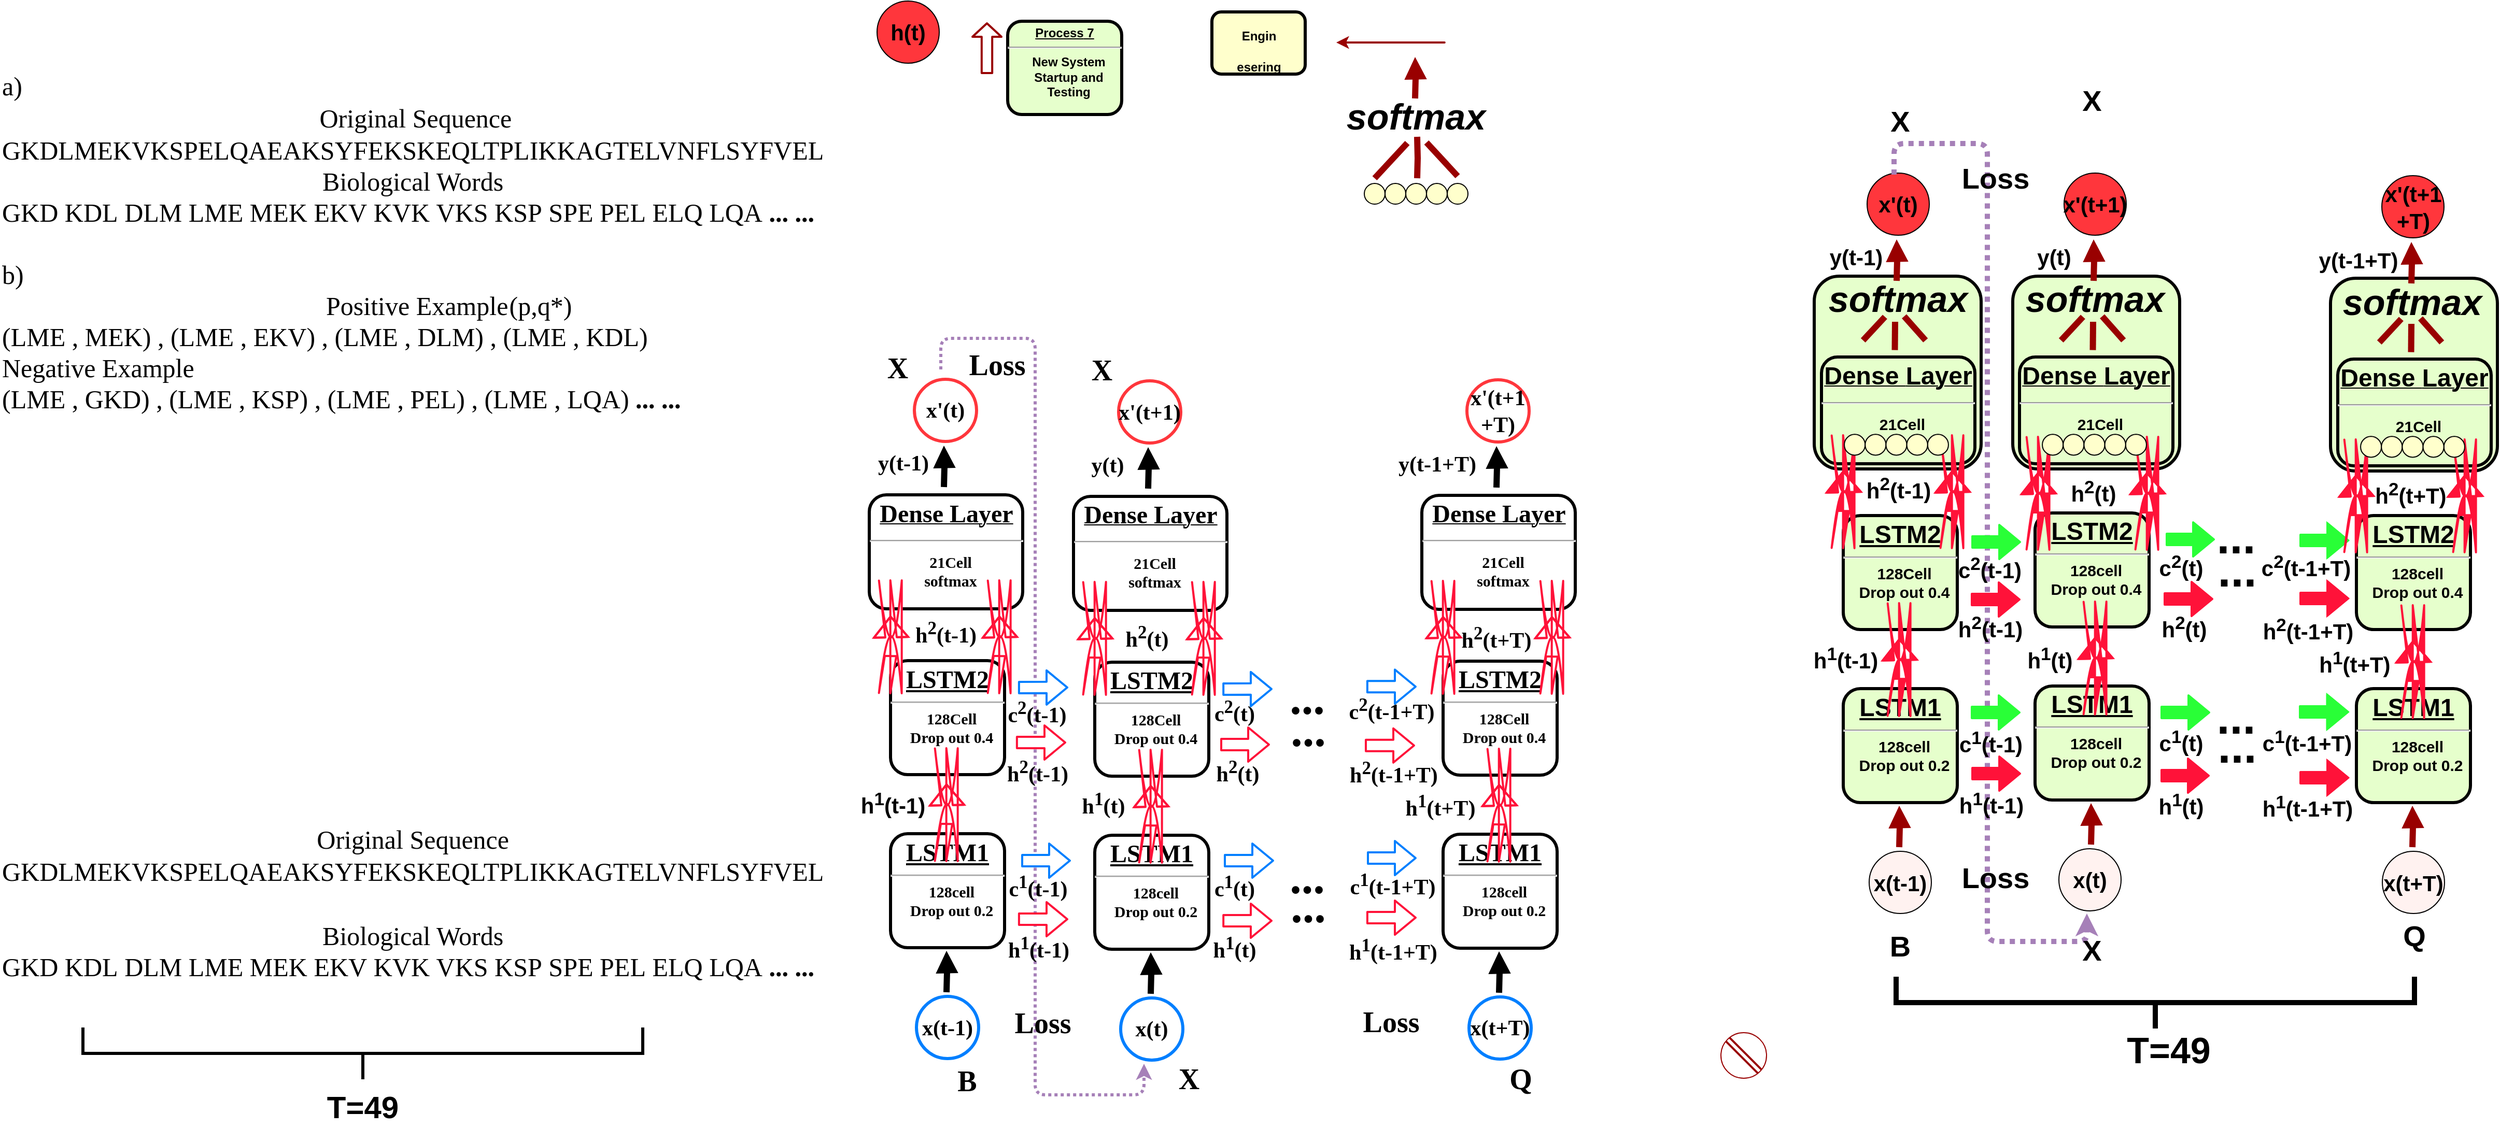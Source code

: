 <mxfile version="10.6.5" type="github"><diagram id="YjQGv2frl0r7xJmvuS65" name="Page-1"><mxGraphModel dx="1640" dy="899" grid="1" gridSize="10" guides="1" tooltips="1" connect="1" arrows="1" fold="1" page="1" pageScale="1" pageWidth="1169" pageHeight="827" math="1" shadow="0"><root><mxCell id="0"/><mxCell id="1" parent="0"/><mxCell id="Y4AjE-tI9-dyr8vuDEdy-1" value="&lt;p style=&quot;margin: 0px ; margin-top: 4px ; text-align: center ; text-decoration: underline&quot;&gt;&lt;br&gt;&lt;/p&gt;" style="verticalAlign=middle;align=center;overflow=fill;fontSize=12;fontFamily=Helvetica;html=1;rounded=1;fontStyle=1;strokeWidth=3;fillColor=#E6FFCC" vertex="1" parent="1"><mxGeometry x="2288" y="307.5" width="161" height="186" as="geometry"/></mxCell><mxCell id="Y4AjE-tI9-dyr8vuDEdy-2" value="&lt;p style=&quot;margin: 4px 0px 0px ; text-align: center ; text-decoration: underline&quot;&gt;&lt;strong&gt;&lt;font style=&quot;font-size: 24px&quot;&gt;Dense&amp;nbsp;&lt;/font&gt;&lt;/strong&gt;&lt;strong&gt;&lt;font style=&quot;font-size: 24px&quot;&gt;Layer&lt;/font&gt;&lt;/strong&gt;&lt;/p&gt;&lt;hr style=&quot;font-size: 21px&quot;&gt;&lt;p style=&quot;margin: 0px 0px 0px 8px&quot;&gt;&lt;font style=&quot;font-size: 15px&quot;&gt;21Cell&lt;/font&gt;&lt;br&gt;&lt;/p&gt;" style="verticalAlign=middle;align=center;overflow=fill;fontSize=12;fontFamily=Helvetica;html=1;rounded=1;fontStyle=1;strokeWidth=3;fillColor=#E6FFCC" vertex="1" parent="1"><mxGeometry x="2295" y="385.5" width="148" height="103" as="geometry"/></mxCell><mxCell id="Y4AjE-tI9-dyr8vuDEdy-3" value="&lt;p style=&quot;margin: 0px ; margin-top: 4px ; text-align: center ; text-decoration: underline&quot;&gt;&lt;br&gt;&lt;/p&gt;" style="verticalAlign=middle;align=center;overflow=fill;fontSize=12;fontFamily=Helvetica;html=1;rounded=1;fontStyle=1;strokeWidth=3;fillColor=#E6FFCC" vertex="1" parent="1"><mxGeometry x="1981.5" y="305.5" width="161" height="186" as="geometry"/></mxCell><mxCell id="Y4AjE-tI9-dyr8vuDEdy-4" value="&lt;p style=&quot;margin: 4px 0px 0px ; text-align: center ; text-decoration: underline&quot;&gt;&lt;strong&gt;&lt;font style=&quot;font-size: 24px&quot;&gt;Dense&amp;nbsp;&lt;/font&gt;&lt;/strong&gt;&lt;strong&gt;&lt;font style=&quot;font-size: 24px&quot;&gt;Layer&lt;/font&gt;&lt;/strong&gt;&lt;/p&gt;&lt;hr style=&quot;font-size: 21px&quot;&gt;&lt;p style=&quot;margin: 0px 0px 0px 8px&quot;&gt;&lt;font style=&quot;font-size: 15px&quot;&gt;21Cell&lt;/font&gt;&lt;br&gt;&lt;/p&gt;" style="verticalAlign=middle;align=center;overflow=fill;fontSize=12;fontFamily=Helvetica;html=1;rounded=1;fontStyle=1;strokeWidth=3;fillColor=#E6FFCC" vertex="1" parent="1"><mxGeometry x="1988" y="383.5" width="148" height="103" as="geometry"/></mxCell><mxCell id="Y4AjE-tI9-dyr8vuDEdy-5" value="&lt;p style=&quot;margin: 0px ; margin-top: 4px ; text-align: center ; text-decoration: underline&quot;&gt;&lt;br&gt;&lt;/p&gt;" style="verticalAlign=middle;align=center;overflow=fill;fontSize=12;fontFamily=Helvetica;html=1;rounded=1;fontStyle=1;strokeWidth=3;fillColor=#E6FFCC" vertex="1" parent="1"><mxGeometry x="1790" y="305.5" width="161" height="186" as="geometry"/></mxCell><mxCell id="Y4AjE-tI9-dyr8vuDEdy-6" value="&lt;h1 style=&quot;margin: 0px ; margin-top: 4px ; text-align: center ; text-decoration: underline&quot;&gt;&lt;strong&gt;&lt;font style=&quot;font-size: 24px&quot;&gt;LSTM2&lt;/font&gt;&lt;/strong&gt;&lt;/h1&gt;&lt;hr&gt;&lt;p style=&quot;margin: 0px ; margin-left: 8px&quot;&gt;&lt;span style=&quot;font-size: 15px&quot;&gt;128Cell&lt;/span&gt;&lt;br&gt;&lt;/p&gt;&lt;p style=&quot;margin: 0px ; margin-left: 8px&quot;&gt;&lt;font style=&quot;font-size: 15px&quot;&gt;Drop out 0.4&lt;/font&gt;&lt;/p&gt;" style="verticalAlign=middle;align=center;overflow=fill;fontSize=12;fontFamily=Helvetica;html=1;rounded=1;fontStyle=1;strokeWidth=3;fillColor=#E6FFCC" vertex="1" parent="1"><mxGeometry x="1818" y="536.5" width="110" height="110" as="geometry"/></mxCell><mxCell id="Y4AjE-tI9-dyr8vuDEdy-7" value="&lt;h4&gt;Engin&lt;/h4&gt;esering" style="align=center;verticalAlign=middle;fontStyle=1;strokeWidth=3;fillColor=#FFFFCC;rounded=1;html=1;" vertex="1" parent="1"><mxGeometry x="1209" y="50.5" width="90" height="60" as="geometry"/></mxCell><mxCell id="Y4AjE-tI9-dyr8vuDEdy-8" value="&lt;p style=&quot;margin: 4px 0px 0px ; text-align: center ; text-decoration: underline&quot;&gt;&lt;strong&gt;&lt;font style=&quot;font-size: 24px&quot;&gt;Dense&amp;nbsp;&lt;/font&gt;&lt;/strong&gt;&lt;strong&gt;&lt;font style=&quot;font-size: 24px&quot;&gt;Layer&lt;/font&gt;&lt;/strong&gt;&lt;/p&gt;&lt;hr style=&quot;font-size: 21px&quot;&gt;&lt;p style=&quot;margin: 0px 0px 0px 8px&quot;&gt;&lt;font style=&quot;font-size: 15px&quot;&gt;21Cell&lt;/font&gt;&lt;br&gt;&lt;/p&gt;" style="verticalAlign=middle;align=center;overflow=fill;fontSize=12;fontFamily=Helvetica;html=1;rounded=1;fontStyle=1;strokeWidth=3;fillColor=#E6FFCC" vertex="1" parent="1"><mxGeometry x="1797" y="383.5" width="148" height="103" as="geometry"/></mxCell><mxCell id="Y4AjE-tI9-dyr8vuDEdy-9" value="" style="edgeStyle=elbowEdgeStyle;elbow=horizontal;strokeColor=#990000;strokeWidth=2" edge="1" parent="1"><mxGeometry width="100" height="100" relative="1" as="geometry"><mxPoint x="1429" y="80" as="sourcePoint"/><mxPoint x="1329" y="80" as="targetPoint"/><Array as="points"><mxPoint x="1436" y="70"/><mxPoint x="1329" y="109"/></Array></mxGeometry></mxCell><mxCell id="Y4AjE-tI9-dyr8vuDEdy-10" value="&lt;b&gt;&lt;font style=&quot;font-size: 21px&quot;&gt;x'(t)&lt;/font&gt;&lt;/b&gt;" style="ellipse;whiteSpace=wrap;html=1;aspect=fixed;fillColor=#FF363C;" vertex="1" parent="1"><mxGeometry x="1841" y="206" width="60" height="60" as="geometry"/></mxCell><mxCell id="Y4AjE-tI9-dyr8vuDEdy-11" value="" style="shape=flexArrow;endArrow=classic;html=1;strokeColor=#990000;strokeWidth=2;width=9.167;endSize=3.67;endWidth=15.833;" edge="1" parent="1"><mxGeometry width="50" height="50" relative="1" as="geometry"><mxPoint x="992" y="110.5" as="sourcePoint"/><mxPoint x="992" y="60.5" as="targetPoint"/></mxGeometry></mxCell><mxCell id="Y4AjE-tI9-dyr8vuDEdy-12" style="edgeStyle=orthogonalEdgeStyle;html=1;jettySize=auto;orthogonalLoop=1;strokeColor=#990000;strokeWidth=6;rounded=1;endArrow=block;endFill=1;" edge="1" parent="1"><mxGeometry relative="1" as="geometry"><mxPoint x="1872" y="856.5" as="sourcePoint"/><mxPoint x="1872" y="816.5" as="targetPoint"/></mxGeometry></mxCell><mxCell id="Y4AjE-tI9-dyr8vuDEdy-13" value="&lt;font style=&quot;font-size: 21px&quot;&gt;&lt;b&gt;x(t-1)&lt;/b&gt;&lt;/font&gt;" style="ellipse;whiteSpace=wrap;html=1;aspect=fixed;fillColor=#FFF2F0;" vertex="1" parent="1"><mxGeometry x="1843" y="860.5" width="60" height="60" as="geometry"/></mxCell><mxCell id="Y4AjE-tI9-dyr8vuDEdy-14" value="&lt;h1 style=&quot;margin: 0px ; margin-top: 4px ; text-align: center ; text-decoration: underline&quot;&gt;&lt;strong&gt;LSTM2&lt;/strong&gt;&lt;/h1&gt;&lt;hr&gt;&lt;p style=&quot;margin: 0px ; margin-left: 8px&quot;&gt;&lt;span style=&quot;font-size: 15px&quot;&gt;128cell&lt;/span&gt;&lt;br&gt;&lt;/p&gt;&lt;p style=&quot;margin: 0px ; margin-left: 8px&quot;&gt;&lt;span&gt;&lt;font style=&quot;font-size: 15px&quot;&gt;Drop out 0.4&lt;/font&gt;&lt;/span&gt;&lt;span&gt;&lt;br&gt;&lt;/span&gt;&lt;/p&gt;" style="verticalAlign=middle;align=center;overflow=fill;fontSize=12;fontFamily=Helvetica;html=1;rounded=1;fontStyle=1;strokeWidth=3;fillColor=#E6FFCC" vertex="1" parent="1"><mxGeometry x="2003" y="534" width="110" height="110" as="geometry"/></mxCell><mxCell id="Y4AjE-tI9-dyr8vuDEdy-15" style="edgeStyle=orthogonalEdgeStyle;html=1;jettySize=auto;orthogonalLoop=1;strokeColor=#990000;strokeWidth=6;rounded=1;endArrow=block;endFill=1;" edge="1" parent="1"><mxGeometry relative="1" as="geometry"><mxPoint x="2057" y="854" as="sourcePoint"/><mxPoint x="2057" y="814" as="targetPoint"/></mxGeometry></mxCell><mxCell id="Y4AjE-tI9-dyr8vuDEdy-16" value="&lt;b&gt;&lt;font style=&quot;font-size: 21px&quot;&gt;x(t)&lt;/font&gt;&lt;/b&gt;" style="ellipse;whiteSpace=wrap;html=1;aspect=fixed;fillColor=#FFF2F0;" vertex="1" parent="1"><mxGeometry x="2026" y="858" width="60" height="60" as="geometry"/></mxCell><mxCell id="Y4AjE-tI9-dyr8vuDEdy-17" value="&lt;h2&gt;&lt;font style=&quot;font-size: 45px&quot;&gt;...&lt;/font&gt;&lt;/h2&gt;" style="text;html=1;strokeColor=none;fillColor=none;align=center;verticalAlign=middle;whiteSpace=wrap;rounded=0;" vertex="1" parent="1"><mxGeometry x="2177" y="551.5" width="40" height="11" as="geometry"/></mxCell><mxCell id="Y4AjE-tI9-dyr8vuDEdy-18" value="&lt;h2&gt;&lt;font style=&quot;font-size: 45px&quot;&gt;...&lt;/font&gt;&lt;/h2&gt;" style="text;html=1;strokeColor=none;fillColor=none;align=center;verticalAlign=middle;whiteSpace=wrap;rounded=0;" vertex="1" parent="1"><mxGeometry x="2178" y="583.5" width="40" height="10" as="geometry"/></mxCell><mxCell id="Y4AjE-tI9-dyr8vuDEdy-19" value="&lt;h1 style=&quot;margin: 0px ; margin-top: 4px ; text-align: center ; text-decoration: underline&quot;&gt;&lt;strong&gt;LSTM2&lt;/strong&gt;&lt;/h1&gt;&lt;hr&gt;&lt;p style=&quot;margin: 0px ; margin-left: 8px&quot;&gt;&lt;span style=&quot;font-size: 15px&quot;&gt;128cell&lt;/span&gt;&lt;br&gt;&lt;/p&gt;&lt;p style=&quot;margin: 0px ; margin-left: 8px&quot;&gt;&lt;span&gt;&lt;font style=&quot;font-size: 15px&quot;&gt;Drop out 0.4&lt;/font&gt;&lt;/span&gt;&lt;span&gt;&lt;br&gt;&lt;/span&gt;&lt;/p&gt;" style="verticalAlign=middle;align=center;overflow=fill;fontSize=12;fontFamily=Helvetica;html=1;rounded=1;fontStyle=1;strokeWidth=3;fillColor=#E6FFCC" vertex="1" parent="1"><mxGeometry x="2313" y="536.5" width="110" height="110" as="geometry"/></mxCell><mxCell id="Y4AjE-tI9-dyr8vuDEdy-20" style="edgeStyle=orthogonalEdgeStyle;html=1;jettySize=auto;orthogonalLoop=1;strokeColor=#990000;strokeWidth=6;rounded=1;endArrow=block;endFill=1;" edge="1" parent="1"><mxGeometry relative="1" as="geometry"><mxPoint x="2367" y="856.5" as="sourcePoint"/><mxPoint x="2367" y="816.5" as="targetPoint"/></mxGeometry></mxCell><mxCell id="Y4AjE-tI9-dyr8vuDEdy-21" value="&lt;b&gt;&lt;font style=&quot;font-size: 21px&quot;&gt;x(t+T)&lt;/font&gt;&lt;/b&gt;" style="ellipse;whiteSpace=wrap;html=1;aspect=fixed;fillColor=#FFF2F0;" vertex="1" parent="1"><mxGeometry x="2338" y="860.5" width="60" height="60" as="geometry"/></mxCell><mxCell id="Y4AjE-tI9-dyr8vuDEdy-22" value="" style="edgeStyle=orthogonalEdgeStyle;rounded=1;html=1;jettySize=auto;orthogonalLoop=1;strokeWidth=2;strokeColor=#FF1239;shape=flexArrow;endArrow=block;endFill=0;fillColor=#FF1239;" edge="1" parent="1"><mxGeometry relative="1" as="geometry"><mxPoint x="2258" y="616.5" as="sourcePoint"/><mxPoint x="2306" y="616.5" as="targetPoint"/><Array as="points"><mxPoint x="2293" y="616.5"/><mxPoint x="2293" y="616.5"/></Array></mxGeometry></mxCell><mxCell id="Y4AjE-tI9-dyr8vuDEdy-23" value="" style="edgeStyle=orthogonalEdgeStyle;rounded=1;html=1;jettySize=auto;orthogonalLoop=1;strokeWidth=2;strokeColor=#29FF37;shape=flexArrow;endArrow=block;endFill=0;fillColor=#29FF37;" edge="1" parent="1"><mxGeometry relative="1" as="geometry"><mxPoint x="2258" y="560.5" as="sourcePoint"/><mxPoint x="2306" y="560.5" as="targetPoint"/><Array as="points"><mxPoint x="2313" y="560.5"/><mxPoint x="2313" y="560.5"/></Array></mxGeometry></mxCell><mxCell id="Y4AjE-tI9-dyr8vuDEdy-24" value="&lt;h1 style=&quot;margin: 0px ; margin-top: 4px ; text-align: center ; text-decoration: underline&quot;&gt;&lt;strong&gt;LSTM1&lt;/strong&gt;&lt;/h1&gt;&lt;hr&gt;&lt;p style=&quot;margin: 0px ; margin-left: 8px&quot;&gt;&lt;span style=&quot;font-size: 15px&quot;&gt;128cell&lt;/span&gt;&lt;br&gt;&lt;/p&gt;&lt;p style=&quot;margin: 0px ; margin-left: 8px&quot;&gt;&lt;span&gt;&lt;font style=&quot;font-size: 15px&quot;&gt;Drop out 0.2&lt;/font&gt;&lt;/span&gt;&lt;span&gt;&lt;br&gt;&lt;/span&gt;&lt;/p&gt;" style="verticalAlign=middle;align=center;overflow=fill;fontSize=12;fontFamily=Helvetica;html=1;rounded=1;fontStyle=1;strokeWidth=3;fillColor=#E6FFCC" vertex="1" parent="1"><mxGeometry x="1818" y="703.5" width="110" height="110" as="geometry"/></mxCell><mxCell id="Y4AjE-tI9-dyr8vuDEdy-25" value="&lt;h1 style=&quot;margin: 0px ; margin-top: 4px ; text-align: center ; text-decoration: underline&quot;&gt;&lt;strong&gt;LSTM1&lt;/strong&gt;&lt;/h1&gt;&lt;hr&gt;&lt;p style=&quot;margin: 0px ; margin-left: 8px&quot;&gt;&lt;span style=&quot;font-size: 15px&quot;&gt;128cell&lt;/span&gt;&lt;br&gt;&lt;/p&gt;&lt;p style=&quot;margin: 0px ; margin-left: 8px&quot;&gt;&lt;span&gt;&lt;font style=&quot;font-size: 15px&quot;&gt;Drop out 0.2&lt;/font&gt;&lt;/span&gt;&lt;span&gt;&lt;br&gt;&lt;/span&gt;&lt;/p&gt;" style="verticalAlign=middle;align=center;overflow=fill;fontSize=12;fontFamily=Helvetica;html=1;rounded=1;fontStyle=1;strokeWidth=3;fillColor=#E6FFCC" vertex="1" parent="1"><mxGeometry x="2003" y="701" width="110" height="110" as="geometry"/></mxCell><mxCell id="Y4AjE-tI9-dyr8vuDEdy-26" value="&lt;h2&gt;&lt;font style=&quot;font-size: 45px&quot;&gt;...&lt;/font&gt;&lt;/h2&gt;" style="text;html=1;strokeColor=none;fillColor=none;align=center;verticalAlign=middle;whiteSpace=wrap;rounded=0;" vertex="1" parent="1"><mxGeometry x="2177" y="718" width="40" height="25" as="geometry"/></mxCell><mxCell id="Y4AjE-tI9-dyr8vuDEdy-27" value="&lt;h2&gt;&lt;font style=&quot;font-size: 45px&quot;&gt;...&lt;/font&gt;&lt;/h2&gt;" style="text;html=1;strokeColor=none;fillColor=none;align=center;verticalAlign=middle;whiteSpace=wrap;rounded=0;" vertex="1" parent="1"><mxGeometry x="2178" y="746" width="40" height="25" as="geometry"/></mxCell><mxCell id="Y4AjE-tI9-dyr8vuDEdy-28" value="&lt;h1 style=&quot;margin: 0px ; margin-top: 4px ; text-align: center ; text-decoration: underline&quot;&gt;&lt;strong&gt;LSTM1&lt;/strong&gt;&lt;/h1&gt;&lt;hr&gt;&lt;p style=&quot;margin: 0px ; margin-left: 8px&quot;&gt;&lt;span style=&quot;font-size: 15px&quot;&gt;128cell&lt;/span&gt;&lt;br&gt;&lt;/p&gt;&lt;p style=&quot;margin: 0px ; margin-left: 8px&quot;&gt;&lt;span&gt;&lt;font style=&quot;font-size: 15px&quot;&gt;Drop out 0.2&lt;/font&gt;&lt;/span&gt;&lt;span&gt;&lt;br&gt;&lt;/span&gt;&lt;/p&gt;" style="verticalAlign=middle;align=center;overflow=fill;fontSize=12;fontFamily=Helvetica;html=1;rounded=1;fontStyle=1;strokeWidth=3;fillColor=#E6FFCC" vertex="1" parent="1"><mxGeometry x="2313" y="703.5" width="110" height="110" as="geometry"/></mxCell><mxCell id="Y4AjE-tI9-dyr8vuDEdy-29" style="edgeStyle=orthogonalEdgeStyle;html=1;jettySize=auto;orthogonalLoop=1;strokeColor=#FF1239;strokeWidth=2;rounded=1;endArrow=block;endFill=1;shape=flexArrow;fillColor=#FF1239;" edge="1" parent="1"><mxGeometry relative="1" as="geometry"><mxPoint x="1872" y="695" as="sourcePoint"/><mxPoint x="1872" y="655" as="targetPoint"/></mxGeometry></mxCell><mxCell id="Y4AjE-tI9-dyr8vuDEdy-30" value="&lt;b&gt;&lt;font style=&quot;font-size: 21px&quot;&gt;h&lt;sup&gt;1&lt;/sup&gt;(t-1)&lt;/font&gt;&lt;/b&gt;" style="text;html=1;strokeColor=none;fillColor=none;align=center;verticalAlign=middle;whiteSpace=wrap;rounded=0;" vertex="1" parent="1"><mxGeometry x="1782.5" y="664" width="75" height="20" as="geometry"/></mxCell><mxCell id="Y4AjE-tI9-dyr8vuDEdy-31" value="&lt;b&gt;&lt;font style=&quot;font-size: 21px&quot;&gt;c&lt;sup&gt;2&lt;/sup&gt;(t)&lt;/font&gt;&lt;/b&gt;" style="text;html=1;strokeColor=none;fillColor=none;align=center;verticalAlign=middle;whiteSpace=wrap;rounded=0;" vertex="1" parent="1"><mxGeometry x="2124" y="575" width="40" height="20" as="geometry"/></mxCell><mxCell id="Y4AjE-tI9-dyr8vuDEdy-32" value="&lt;b&gt;&lt;font style=&quot;font-size: 21px&quot;&gt;h&lt;sup&gt;2&lt;/sup&gt;(t)&lt;/font&gt;&lt;/b&gt;" style="text;html=1;strokeColor=none;fillColor=none;align=center;verticalAlign=middle;whiteSpace=wrap;rounded=0;" vertex="1" parent="1"><mxGeometry x="2127" y="634" width="40" height="20" as="geometry"/></mxCell><mxCell id="Y4AjE-tI9-dyr8vuDEdy-33" value="&lt;b&gt;&lt;font style=&quot;font-size: 21px&quot;&gt;c&lt;sup&gt;1&lt;/sup&gt;(t)&lt;/font&gt;&lt;/b&gt;" style="text;html=1;strokeColor=none;fillColor=none;align=center;verticalAlign=middle;whiteSpace=wrap;rounded=0;" vertex="1" parent="1"><mxGeometry x="2124" y="744" width="40" height="20" as="geometry"/></mxCell><mxCell id="Y4AjE-tI9-dyr8vuDEdy-34" value="&lt;b&gt;&lt;font style=&quot;font-size: 21px&quot;&gt;h&lt;sup&gt;1&lt;/sup&gt;(t)&lt;/font&gt;&lt;/b&gt;" style="text;html=1;strokeColor=none;fillColor=none;align=center;verticalAlign=middle;whiteSpace=wrap;rounded=0;" vertex="1" parent="1"><mxGeometry x="2124" y="805" width="40" height="20" as="geometry"/></mxCell><mxCell id="Y4AjE-tI9-dyr8vuDEdy-35" style="edgeStyle=orthogonalEdgeStyle;html=1;jettySize=auto;orthogonalLoop=1;strokeColor=#FF1239;strokeWidth=2;rounded=1;endArrow=block;endFill=1;shape=flexArrow;fillColor=#FF1239;" edge="1" parent="1"><mxGeometry relative="1" as="geometry"><mxPoint x="1818" y="533" as="sourcePoint"/><mxPoint x="1818" y="493" as="targetPoint"/></mxGeometry></mxCell><mxCell id="Y4AjE-tI9-dyr8vuDEdy-36" style="edgeStyle=orthogonalEdgeStyle;html=1;jettySize=auto;orthogonalLoop=1;strokeColor=#FF1239;strokeWidth=2;rounded=1;endArrow=block;endFill=1;shape=flexArrow;fillColor=#FF1239;" edge="1" parent="1"><mxGeometry relative="1" as="geometry"><mxPoint x="1923" y="533" as="sourcePoint"/><mxPoint x="1923" y="493" as="targetPoint"/></mxGeometry></mxCell><mxCell id="Y4AjE-tI9-dyr8vuDEdy-37" value="" style="strokeWidth=5;html=1;shape=mxgraph.flowchart.annotation_2;align=left;rounded=0;shadow=0;glass=0;comic=0;fillColor=#FFFFCC;direction=north;" vertex="1" parent="1"><mxGeometry x="1869" y="981.5" width="500" height="50" as="geometry"/></mxCell><mxCell id="Y4AjE-tI9-dyr8vuDEdy-38" value="&lt;b&gt;&lt;font style=&quot;font-size: 21px&quot;&gt;h&lt;sup&gt;2&lt;/sup&gt;(t-1)&lt;/font&gt;&lt;/b&gt;" style="text;html=1;strokeColor=none;fillColor=none;align=center;verticalAlign=middle;whiteSpace=wrap;rounded=0;" vertex="1" parent="1"><mxGeometry x="1833.5" y="500" width="75" height="20" as="geometry"/></mxCell><mxCell id="Y4AjE-tI9-dyr8vuDEdy-39" value="" style="group" vertex="1" connectable="0" treatAsSingle="0" parent="1"><mxGeometry x="1810" y="369.5" width="119" height="67" as="geometry"/></mxCell><mxCell id="Y4AjE-tI9-dyr8vuDEdy-40" style="edgeStyle=orthogonalEdgeStyle;html=1;jettySize=auto;orthogonalLoop=1;strokeColor=#990000;strokeWidth=6;rounded=1;endArrow=none;endFill=0;" edge="1" parent="Y4AjE-tI9-dyr8vuDEdy-39"><mxGeometry relative="1" as="geometry"><mxPoint x="57.755" y="7.308" as="sourcePoint"/><mxPoint x="58" y="-20" as="targetPoint"/></mxGeometry></mxCell><mxCell id="Y4AjE-tI9-dyr8vuDEdy-41" value="" style="group" vertex="1" connectable="0" treatAsSingle="0" parent="Y4AjE-tI9-dyr8vuDEdy-39"><mxGeometry y="88.646" width="119" height="20.615" as="geometry"/></mxCell><mxCell id="Y4AjE-tI9-dyr8vuDEdy-42" value="" style="group" vertex="1" connectable="0" treatAsSingle="0" parent="Y4AjE-tI9-dyr8vuDEdy-41"><mxGeometry width="119" height="20.615" as="geometry"/></mxCell><mxCell id="Y4AjE-tI9-dyr8vuDEdy-43" value="" style="ellipse;whiteSpace=wrap;html=1;aspect=fixed;fillColor=#FFFFCC;" vertex="1" parent="Y4AjE-tI9-dyr8vuDEdy-42"><mxGeometry x="9.038" width="20.084" height="20.084" as="geometry"/></mxCell><mxCell id="Y4AjE-tI9-dyr8vuDEdy-44" value="" style="ellipse;whiteSpace=wrap;html=1;aspect=fixed;fillColor=#FFFFCC;" vertex="1" parent="Y4AjE-tI9-dyr8vuDEdy-42"><mxGeometry x="89.376" width="20.084" height="20.084" as="geometry"/></mxCell><mxCell id="Y4AjE-tI9-dyr8vuDEdy-45" value="" style="ellipse;whiteSpace=wrap;html=1;aspect=fixed;fillColor=#FFFFCC;" vertex="1" parent="Y4AjE-tI9-dyr8vuDEdy-42"><mxGeometry x="29.122" width="20.084" height="20.084" as="geometry"/></mxCell><mxCell id="Y4AjE-tI9-dyr8vuDEdy-46" value="" style="ellipse;whiteSpace=wrap;html=1;aspect=fixed;fillColor=#FFFFCC;" vertex="1" parent="Y4AjE-tI9-dyr8vuDEdy-42"><mxGeometry x="49.207" width="20.084" height="20.084" as="geometry"/></mxCell><mxCell id="Y4AjE-tI9-dyr8vuDEdy-47" value="" style="ellipse;whiteSpace=wrap;html=1;aspect=fixed;fillColor=#FFFFCC;" vertex="1" parent="Y4AjE-tI9-dyr8vuDEdy-42"><mxGeometry x="69.291" width="20.084" height="20.084" as="geometry"/></mxCell><mxCell id="Y4AjE-tI9-dyr8vuDEdy-48" style="html=1;jettySize=auto;orthogonalLoop=1;strokeColor=#990000;strokeWidth=6;rounded=1;endArrow=none;endFill=0;" edge="1" parent="Y4AjE-tI9-dyr8vuDEdy-39"><mxGeometry relative="1" as="geometry"><mxPoint x="87.38" y="-2.062" as="sourcePoint"/><mxPoint x="66.793" y="-25.254" as="targetPoint"/></mxGeometry></mxCell><mxCell id="Y4AjE-tI9-dyr8vuDEdy-49" value="" style="endArrow=none;html=1;strokeColor=#990000;strokeWidth=6;fillColor=#990000;endFill=0;" edge="1" parent="Y4AjE-tI9-dyr8vuDEdy-39"><mxGeometry width="50" height="50" relative="1" as="geometry"><mxPoint x="27.127" y="-2.062" as="sourcePoint"/><mxPoint x="48.215" y="-24.738" as="targetPoint"/></mxGeometry></mxCell><mxCell id="Y4AjE-tI9-dyr8vuDEdy-50" value="&lt;font size=&quot;1&quot;&gt;&lt;b style=&quot;font-size: 35px&quot;&gt;T=49&lt;/b&gt;&lt;/font&gt;" style="text;html=1;strokeColor=none;fillColor=none;align=center;verticalAlign=middle;whiteSpace=wrap;rounded=0;shadow=0;glass=0;comic=0;" vertex="1" parent="1"><mxGeometry x="2065" y="1031.5" width="134" height="40" as="geometry"/></mxCell><mxCell id="Y4AjE-tI9-dyr8vuDEdy-51" value="&lt;font size=&quot;1&quot;&gt;&lt;b style=&quot;font-size: 35px&quot;&gt;&lt;i&gt;softmax&lt;/i&gt;&lt;/b&gt;&lt;/font&gt;" style="text;html=1;strokeColor=none;fillColor=none;align=center;verticalAlign=middle;whiteSpace=wrap;rounded=0;shadow=0;glass=0;comic=0;" vertex="1" parent="1"><mxGeometry x="1803.5" y="307" width="134" height="40" as="geometry"/></mxCell><mxCell id="Y4AjE-tI9-dyr8vuDEdy-52" style="edgeStyle=orthogonalEdgeStyle;html=1;jettySize=auto;orthogonalLoop=1;strokeColor=#990000;strokeWidth=6;rounded=1;endArrow=block;endFill=1;" edge="1" parent="1"><mxGeometry relative="1" as="geometry"><mxPoint x="1869.5" y="310" as="sourcePoint"/><mxPoint x="1869.5" y="270" as="targetPoint"/></mxGeometry></mxCell><mxCell id="Y4AjE-tI9-dyr8vuDEdy-53" value="" style="group" vertex="1" connectable="0" treatAsSingle="0" parent="1"><mxGeometry x="1700" y="1035.5" width="44" height="44" as="geometry"/></mxCell><mxCell id="Y4AjE-tI9-dyr8vuDEdy-54" value="" style="ellipse;whiteSpace=wrap;html=1;aspect=fixed;strokeColor=#990000;" vertex="1" parent="Y4AjE-tI9-dyr8vuDEdy-53"><mxGeometry width="44" height="44" as="geometry"/></mxCell><mxCell id="Y4AjE-tI9-dyr8vuDEdy-55" value="" style="shape=link;html=1;startArrow=none;startFill=0;endArrow=block;endFill=1;jettySize=auto;orthogonalLoop=1;strokeColor=#990000;strokeWidth=2;fillColor=#29FF37;entryX=0;entryY=0;exitX=1;exitY=1;" edge="1" parent="Y4AjE-tI9-dyr8vuDEdy-53" source="Y4AjE-tI9-dyr8vuDEdy-54" target="Y4AjE-tI9-dyr8vuDEdy-54"><mxGeometry width="50" height="50" relative="1" as="geometry"><mxPoint x="15" y="65" as="sourcePoint"/><mxPoint x="65" y="15" as="targetPoint"/></mxGeometry></mxCell><mxCell id="Y4AjE-tI9-dyr8vuDEdy-56" value="&lt;b&gt;&lt;font style=&quot;font-size: 21px&quot;&gt;h(t)&lt;/font&gt;&lt;/b&gt;" style="ellipse;whiteSpace=wrap;html=1;aspect=fixed;fillColor=#FF363C;" vertex="1" parent="1"><mxGeometry x="886" y="40" width="60" height="60" as="geometry"/></mxCell><mxCell id="Y4AjE-tI9-dyr8vuDEdy-57" style="edgeStyle=orthogonalEdgeStyle;html=1;jettySize=auto;orthogonalLoop=1;strokeColor=#FF1239;strokeWidth=2;rounded=1;endArrow=block;endFill=1;shape=flexArrow;fillColor=#FF1239;" edge="1" parent="1"><mxGeometry relative="1" as="geometry"><mxPoint x="2006" y="534.5" as="sourcePoint"/><mxPoint x="2006" y="494.5" as="targetPoint"/></mxGeometry></mxCell><mxCell id="Y4AjE-tI9-dyr8vuDEdy-58" style="edgeStyle=orthogonalEdgeStyle;html=1;jettySize=auto;orthogonalLoop=1;strokeColor=#FF1239;strokeWidth=2;rounded=1;endArrow=block;endFill=1;shape=flexArrow;fillColor=#FF1239;" edge="1" parent="1"><mxGeometry relative="1" as="geometry"><mxPoint x="2111" y="534.5" as="sourcePoint"/><mxPoint x="2111" y="494.5" as="targetPoint"/></mxGeometry></mxCell><mxCell id="Y4AjE-tI9-dyr8vuDEdy-59" value="&lt;b&gt;&lt;font style=&quot;font-size: 21px&quot;&gt;h&lt;sup&gt;2&lt;/sup&gt;(t)&lt;/font&gt;&lt;/b&gt;" style="text;html=1;strokeColor=none;fillColor=none;align=center;verticalAlign=middle;whiteSpace=wrap;rounded=0;" vertex="1" parent="1"><mxGeometry x="2021.5" y="502.5" width="75" height="20" as="geometry"/></mxCell><mxCell id="Y4AjE-tI9-dyr8vuDEdy-60" value="&lt;b&gt;&lt;font style=&quot;font-size: 21px&quot;&gt;x'(t+1)&lt;/font&gt;&lt;/b&gt;" style="ellipse;whiteSpace=wrap;html=1;aspect=fixed;fillColor=#FF363C;" vertex="1" parent="1"><mxGeometry x="2031" y="206" width="60" height="60" as="geometry"/></mxCell><mxCell id="Y4AjE-tI9-dyr8vuDEdy-61" value="&lt;font size=&quot;1&quot;&gt;&lt;b style=&quot;font-size: 35px&quot;&gt;&lt;i&gt;softmax&lt;/i&gt;&lt;/b&gt;&lt;/font&gt;" style="text;html=1;strokeColor=none;fillColor=none;align=center;verticalAlign=middle;whiteSpace=wrap;rounded=0;shadow=0;glass=0;comic=0;" vertex="1" parent="1"><mxGeometry x="1993.5" y="307" width="134" height="40" as="geometry"/></mxCell><mxCell id="Y4AjE-tI9-dyr8vuDEdy-62" style="edgeStyle=orthogonalEdgeStyle;html=1;jettySize=auto;orthogonalLoop=1;strokeColor=#990000;strokeWidth=6;rounded=1;endArrow=block;endFill=1;" edge="1" parent="1"><mxGeometry relative="1" as="geometry"><mxPoint x="2059.5" y="310" as="sourcePoint"/><mxPoint x="2059.5" y="270" as="targetPoint"/></mxGeometry></mxCell><mxCell id="Y4AjE-tI9-dyr8vuDEdy-63" style="edgeStyle=orthogonalEdgeStyle;html=1;jettySize=auto;orthogonalLoop=1;strokeColor=#FF1239;strokeWidth=2;rounded=1;endArrow=block;endFill=1;shape=flexArrow;fillColor=#FF1239;" edge="1" parent="1"><mxGeometry relative="1" as="geometry"><mxPoint x="2312.5" y="537" as="sourcePoint"/><mxPoint x="2312.5" y="497" as="targetPoint"/></mxGeometry></mxCell><mxCell id="Y4AjE-tI9-dyr8vuDEdy-64" style="edgeStyle=orthogonalEdgeStyle;html=1;jettySize=auto;orthogonalLoop=1;strokeColor=#FF1239;strokeWidth=2;rounded=1;endArrow=block;endFill=1;shape=flexArrow;fillColor=#FF1239;" edge="1" parent="1"><mxGeometry relative="1" as="geometry"><mxPoint x="2417.5" y="537" as="sourcePoint"/><mxPoint x="2417.5" y="497" as="targetPoint"/></mxGeometry></mxCell><mxCell id="Y4AjE-tI9-dyr8vuDEdy-65" value="&lt;b&gt;&lt;font style=&quot;font-size: 21px&quot;&gt;h&lt;sup&gt;2&lt;/sup&gt;(t+T)&lt;/font&gt;&lt;/b&gt;" style="text;html=1;strokeColor=none;fillColor=none;align=center;verticalAlign=middle;whiteSpace=wrap;rounded=0;" vertex="1" parent="1"><mxGeometry x="2328" y="505" width="75" height="20" as="geometry"/></mxCell><mxCell id="Y4AjE-tI9-dyr8vuDEdy-66" value="&lt;b&gt;&lt;font style=&quot;font-size: 21px&quot;&gt;x'(t+1&lt;br&gt;+T)&lt;/font&gt;&lt;/b&gt;" style="ellipse;whiteSpace=wrap;html=1;aspect=fixed;fillColor=#FF363C;" vertex="1" parent="1"><mxGeometry x="2337.5" y="208.5" width="60" height="60" as="geometry"/></mxCell><mxCell id="Y4AjE-tI9-dyr8vuDEdy-67" value="&lt;font size=&quot;1&quot;&gt;&lt;b style=&quot;font-size: 35px&quot;&gt;&lt;i&gt;softmax&lt;/i&gt;&lt;/b&gt;&lt;/font&gt;" style="text;html=1;strokeColor=none;fillColor=none;align=center;verticalAlign=middle;whiteSpace=wrap;rounded=0;shadow=0;glass=0;comic=0;" vertex="1" parent="1"><mxGeometry x="2300" y="309.5" width="134" height="40" as="geometry"/></mxCell><mxCell id="Y4AjE-tI9-dyr8vuDEdy-68" style="edgeStyle=orthogonalEdgeStyle;html=1;jettySize=auto;orthogonalLoop=1;strokeColor=#990000;strokeWidth=6;rounded=1;endArrow=block;endFill=1;" edge="1" parent="1"><mxGeometry relative="1" as="geometry"><mxPoint x="2366" y="312.5" as="sourcePoint"/><mxPoint x="2366" y="272.5" as="targetPoint"/></mxGeometry></mxCell><mxCell id="Y4AjE-tI9-dyr8vuDEdy-69" value="" style="edgeStyle=orthogonalEdgeStyle;rounded=1;html=1;jettySize=auto;orthogonalLoop=1;strokeWidth=2;strokeColor=#29FF37;shape=flexArrow;endArrow=block;endFill=0;fillColor=#29FF37;" edge="1" parent="1"><mxGeometry relative="1" as="geometry"><mxPoint x="2257.5" y="726" as="sourcePoint"/><mxPoint x="2305.833" y="726" as="targetPoint"/><Array as="points"><mxPoint x="2312.5" y="726"/><mxPoint x="2312.5" y="726"/></Array></mxGeometry></mxCell><mxCell id="Y4AjE-tI9-dyr8vuDEdy-70" value="&lt;b&gt;&lt;font style=&quot;font-size: 21px&quot;&gt;y(t-1)&lt;/font&gt;&lt;/b&gt;&lt;br&gt;" style="text;html=1;strokeColor=none;fillColor=none;align=center;verticalAlign=middle;whiteSpace=wrap;rounded=0;" vertex="1" parent="1"><mxGeometry x="1801.5" y="277" width="57" height="20" as="geometry"/></mxCell><mxCell id="Y4AjE-tI9-dyr8vuDEdy-71" value="&lt;b&gt;&lt;font style=&quot;font-size: 21px&quot;&gt;y(t)&lt;/font&gt;&lt;/b&gt;&lt;br&gt;" style="text;html=1;strokeColor=none;fillColor=none;align=center;verticalAlign=middle;whiteSpace=wrap;rounded=0;" vertex="1" parent="1"><mxGeometry x="1993" y="276.5" width="57" height="20" as="geometry"/></mxCell><mxCell id="Y4AjE-tI9-dyr8vuDEdy-72" value="&lt;b&gt;&lt;font style=&quot;font-size: 21px&quot;&gt;y(t-1+T)&lt;/font&gt;&lt;/b&gt;&lt;br&gt;" style="text;html=1;strokeColor=none;fillColor=none;align=center;verticalAlign=middle;whiteSpace=wrap;rounded=0;" vertex="1" parent="1"><mxGeometry x="2269.5" y="279.5" width="90" height="20" as="geometry"/></mxCell><mxCell id="Y4AjE-tI9-dyr8vuDEdy-73" value="&lt;b&gt;&lt;font style=&quot;font-size: 21px&quot;&gt;c&lt;sup&gt;2&lt;/sup&gt;(t-1+T)&lt;/font&gt;&lt;/b&gt;" style="text;html=1;strokeColor=none;fillColor=none;align=center;verticalAlign=middle;whiteSpace=wrap;rounded=0;" vertex="1" parent="1"><mxGeometry x="2217" y="574.5" width="95" height="20" as="geometry"/></mxCell><mxCell id="Y4AjE-tI9-dyr8vuDEdy-74" value="" style="edgeStyle=orthogonalEdgeStyle;rounded=1;html=1;jettySize=auto;orthogonalLoop=1;strokeWidth=2;strokeColor=#29FF37;shape=flexArrow;endArrow=block;endFill=0;fillColor=#29FF37;" edge="1" parent="1"><mxGeometry relative="1" as="geometry"><mxPoint x="2124" y="726.5" as="sourcePoint"/><mxPoint x="2172" y="726.5" as="targetPoint"/><Array as="points"><mxPoint x="2172" y="726.5"/><mxPoint x="2172" y="726.5"/></Array></mxGeometry></mxCell><mxCell id="Y4AjE-tI9-dyr8vuDEdy-75" value="" style="edgeStyle=orthogonalEdgeStyle;rounded=1;html=1;jettySize=auto;orthogonalLoop=1;strokeWidth=2;strokeColor=#FF1239;shape=flexArrow;endArrow=block;endFill=0;fillColor=#FF1239;" edge="1" parent="1"><mxGeometry relative="1" as="geometry"><mxPoint x="2124" y="787.5" as="sourcePoint"/><mxPoint x="2172" y="787.5" as="targetPoint"/><Array as="points"><mxPoint x="2171.5" y="787.5"/><mxPoint x="2171.5" y="787.5"/></Array></mxGeometry></mxCell><mxCell id="Y4AjE-tI9-dyr8vuDEdy-76" value="" style="edgeStyle=orthogonalEdgeStyle;rounded=1;html=1;jettySize=auto;orthogonalLoop=1;strokeWidth=2;strokeColor=#FF1239;shape=flexArrow;endArrow=block;endFill=0;fillColor=#FF1239;" edge="1" parent="1"><mxGeometry relative="1" as="geometry"><mxPoint x="2127" y="617" as="sourcePoint"/><mxPoint x="2175" y="617" as="targetPoint"/><Array as="points"><mxPoint x="2175" y="617"/><mxPoint x="2175" y="617"/></Array></mxGeometry></mxCell><mxCell id="Y4AjE-tI9-dyr8vuDEdy-77" value="" style="edgeStyle=orthogonalEdgeStyle;rounded=1;html=1;jettySize=auto;orthogonalLoop=1;strokeWidth=2;strokeColor=#29FF37;shape=flexArrow;endArrow=block;endFill=0;fillColor=#29FF37;" edge="1" parent="1"><mxGeometry relative="1" as="geometry"><mxPoint x="2129" y="559.5" as="sourcePoint"/><mxPoint x="2177" y="559.5" as="targetPoint"/><Array as="points"><mxPoint x="2176.5" y="559"/><mxPoint x="2176.5" y="559"/></Array></mxGeometry></mxCell><mxCell id="Y4AjE-tI9-dyr8vuDEdy-78" value="&lt;b&gt;&lt;font style=&quot;font-size: 21px&quot;&gt;h&lt;sup&gt;2&lt;/sup&gt;(t-1+T)&lt;/font&gt;&lt;/b&gt;" style="text;html=1;strokeColor=none;fillColor=none;align=center;verticalAlign=middle;whiteSpace=wrap;rounded=0;" vertex="1" parent="1"><mxGeometry x="2217.5" y="635.5" width="97" height="20" as="geometry"/></mxCell><mxCell id="Y4AjE-tI9-dyr8vuDEdy-79" value="&lt;p style=&quot;margin: 0px; margin-top: 4px; text-align: center; text-decoration: underline;&quot;&gt;&lt;strong&gt;&lt;strong&gt;Process&lt;/strong&gt; 7&lt;br /&gt;&lt;/strong&gt;&lt;/p&gt;&lt;hr /&gt;&lt;p style=&quot;margin: 0px; margin-left: 8px;&quot;&gt;New System&lt;/p&gt;&lt;p style=&quot;margin: 0px; margin-left: 8px;&quot;&gt;Startup and&lt;/p&gt;&lt;p style=&quot;margin: 0px; margin-left: 8px;&quot;&gt;Testing&lt;/p&gt;" style="verticalAlign=middle;align=center;overflow=fill;fontSize=12;fontFamily=Helvetica;html=1;rounded=1;fontStyle=1;strokeWidth=3;fillColor=#E6FFCC" vertex="1" parent="1"><mxGeometry x="1012" y="59.5" width="110" height="90" as="geometry"/></mxCell><mxCell id="Y4AjE-tI9-dyr8vuDEdy-80" value="" style="edgeStyle=orthogonalEdgeStyle;rounded=1;html=1;jettySize=auto;orthogonalLoop=1;strokeWidth=2;strokeColor=#FF1239;shape=flexArrow;endArrow=block;endFill=0;fillColor=#FF1239;" edge="1" parent="1"><mxGeometry relative="1" as="geometry"><mxPoint x="2258" y="789.5" as="sourcePoint"/><mxPoint x="2306" y="789.5" as="targetPoint"/><Array as="points"><mxPoint x="2293" y="789.5"/><mxPoint x="2293" y="789.5"/></Array></mxGeometry></mxCell><mxCell id="Y4AjE-tI9-dyr8vuDEdy-81" value="&lt;b&gt;&lt;font style=&quot;font-size: 21px&quot;&gt;c&lt;sup&gt;1&lt;/sup&gt;(t-1+T)&lt;/font&gt;&lt;/b&gt;" style="text;html=1;strokeColor=none;fillColor=none;align=center;verticalAlign=middle;whiteSpace=wrap;rounded=0;" vertex="1" parent="1"><mxGeometry x="2218" y="743.5" width="95" height="20" as="geometry"/></mxCell><mxCell id="Y4AjE-tI9-dyr8vuDEdy-82" value="&lt;b&gt;&lt;font style=&quot;font-size: 21px&quot;&gt;h&lt;sup&gt;1&lt;/sup&gt;(t-1+T)&lt;/font&gt;&lt;/b&gt;" style="text;html=1;strokeColor=none;fillColor=none;align=center;verticalAlign=middle;whiteSpace=wrap;rounded=0;" vertex="1" parent="1"><mxGeometry x="2218" y="806.5" width="96" height="20" as="geometry"/></mxCell><mxCell id="Y4AjE-tI9-dyr8vuDEdy-83" value="" style="group" vertex="1" connectable="0" treatAsSingle="0" parent="1"><mxGeometry x="2001" y="369.5" width="143" height="119" as="geometry"/></mxCell><mxCell id="Y4AjE-tI9-dyr8vuDEdy-84" style="edgeStyle=orthogonalEdgeStyle;html=1;jettySize=auto;orthogonalLoop=1;strokeColor=#990000;strokeWidth=6;rounded=1;endArrow=none;endFill=0;" edge="1" parent="Y4AjE-tI9-dyr8vuDEdy-83"><mxGeometry relative="1" as="geometry"><mxPoint x="57.755" y="7.308" as="sourcePoint"/><mxPoint x="58" y="-20" as="targetPoint"/></mxGeometry></mxCell><mxCell id="Y4AjE-tI9-dyr8vuDEdy-85" value="" style="group" vertex="1" connectable="0" treatAsSingle="0" parent="Y4AjE-tI9-dyr8vuDEdy-83"><mxGeometry y="88.646" width="119" height="20.615" as="geometry"/></mxCell><mxCell id="Y4AjE-tI9-dyr8vuDEdy-86" value="" style="group" vertex="1" connectable="0" treatAsSingle="0" parent="Y4AjE-tI9-dyr8vuDEdy-85"><mxGeometry width="119" height="20.615" as="geometry"/></mxCell><mxCell id="Y4AjE-tI9-dyr8vuDEdy-87" value="" style="ellipse;whiteSpace=wrap;html=1;aspect=fixed;fillColor=#FFFFCC;" vertex="1" parent="Y4AjE-tI9-dyr8vuDEdy-86"><mxGeometry x="9.038" width="20.084" height="20.084" as="geometry"/></mxCell><mxCell id="Y4AjE-tI9-dyr8vuDEdy-88" value="" style="ellipse;whiteSpace=wrap;html=1;aspect=fixed;fillColor=#FFFFCC;" vertex="1" parent="Y4AjE-tI9-dyr8vuDEdy-86"><mxGeometry x="89.376" width="20.084" height="20.084" as="geometry"/></mxCell><mxCell id="Y4AjE-tI9-dyr8vuDEdy-89" value="" style="ellipse;whiteSpace=wrap;html=1;aspect=fixed;fillColor=#FFFFCC;" vertex="1" parent="Y4AjE-tI9-dyr8vuDEdy-86"><mxGeometry x="29.122" width="20.084" height="20.084" as="geometry"/></mxCell><mxCell id="Y4AjE-tI9-dyr8vuDEdy-90" value="" style="ellipse;whiteSpace=wrap;html=1;aspect=fixed;fillColor=#FFFFCC;" vertex="1" parent="Y4AjE-tI9-dyr8vuDEdy-86"><mxGeometry x="49.207" width="20.084" height="20.084" as="geometry"/></mxCell><mxCell id="Y4AjE-tI9-dyr8vuDEdy-91" value="" style="ellipse;whiteSpace=wrap;html=1;aspect=fixed;fillColor=#FFFFCC;" vertex="1" parent="Y4AjE-tI9-dyr8vuDEdy-86"><mxGeometry x="69.291" width="20.084" height="20.084" as="geometry"/></mxCell><mxCell id="Y4AjE-tI9-dyr8vuDEdy-92" style="html=1;jettySize=auto;orthogonalLoop=1;strokeColor=#990000;strokeWidth=6;rounded=1;endArrow=none;endFill=0;" edge="1" parent="Y4AjE-tI9-dyr8vuDEdy-83"><mxGeometry relative="1" as="geometry"><mxPoint x="87.38" y="-2.062" as="sourcePoint"/><mxPoint x="66.793" y="-25.254" as="targetPoint"/></mxGeometry></mxCell><mxCell id="Y4AjE-tI9-dyr8vuDEdy-93" value="" style="endArrow=none;html=1;strokeColor=#990000;strokeWidth=6;fillColor=#990000;endFill=0;" edge="1" parent="Y4AjE-tI9-dyr8vuDEdy-83"><mxGeometry width="50" height="50" relative="1" as="geometry"><mxPoint x="27.127" y="-2.062" as="sourcePoint"/><mxPoint x="48.215" y="-24.738" as="targetPoint"/></mxGeometry></mxCell><mxCell id="Y4AjE-tI9-dyr8vuDEdy-94" style="edgeStyle=orthogonalEdgeStyle;html=1;jettySize=auto;orthogonalLoop=1;strokeColor=#FF1239;strokeWidth=2;rounded=1;endArrow=block;endFill=1;shape=flexArrow;fillColor=#FF1239;" edge="1" parent="1"><mxGeometry relative="1" as="geometry"><mxPoint x="2061" y="693.5" as="sourcePoint"/><mxPoint x="2061" y="653.5" as="targetPoint"/></mxGeometry></mxCell><mxCell id="Y4AjE-tI9-dyr8vuDEdy-95" value="&lt;b&gt;&lt;font style=&quot;font-size: 21px&quot;&gt;h&lt;sup&gt;1&lt;/sup&gt;(t)&lt;/font&gt;&lt;/b&gt;" style="text;html=1;strokeColor=none;fillColor=none;align=center;verticalAlign=middle;whiteSpace=wrap;rounded=0;" vertex="1" parent="1"><mxGeometry x="1979.5" y="664" width="75" height="20" as="geometry"/></mxCell><mxCell id="Y4AjE-tI9-dyr8vuDEdy-96" value="&lt;b&gt;&lt;font style=&quot;font-size: 21px&quot;&gt;h&lt;sup&gt;1&lt;/sup&gt;(t+T)&lt;/font&gt;&lt;/b&gt;" style="text;html=1;strokeColor=none;fillColor=none;align=center;verticalAlign=middle;whiteSpace=wrap;rounded=0;" vertex="1" parent="1"><mxGeometry x="2274" y="667.5" width="75" height="20" as="geometry"/></mxCell><mxCell id="Y4AjE-tI9-dyr8vuDEdy-97" style="edgeStyle=orthogonalEdgeStyle;html=1;jettySize=auto;orthogonalLoop=1;strokeColor=#FF1239;strokeWidth=2;rounded=1;endArrow=block;endFill=1;shape=flexArrow;fillColor=#FF1239;" edge="1" parent="1"><mxGeometry relative="1" as="geometry"><mxPoint x="2367.5" y="697" as="sourcePoint"/><mxPoint x="2367.5" y="657" as="targetPoint"/></mxGeometry></mxCell><mxCell id="Y4AjE-tI9-dyr8vuDEdy-98" value="" style="endArrow=classic;startArrow=none;html=1;entryX=0.5;entryY=1;edgeStyle=orthogonalEdgeStyle;dashed=1;dashPattern=1 1;strokeWidth=5;strokeColor=#A680B8;startFill=0;" edge="1" parent="1"><mxGeometry width="50" height="50" relative="1" as="geometry"><mxPoint x="1867" y="207.5" as="sourcePoint"/><mxPoint x="2053" y="920.5" as="targetPoint"/><Array as="points"><mxPoint x="1867" y="177.5"/><mxPoint x="1957" y="177.5"/><mxPoint x="1957" y="947.5"/><mxPoint x="2053" y="947.5"/></Array></mxGeometry></mxCell><mxCell id="Y4AjE-tI9-dyr8vuDEdy-99" value="&lt;font size=&quot;1&quot;&gt;&lt;b style=&quot;font-size: 28px&quot;&gt;Loss&lt;/b&gt;&lt;/font&gt;" style="text;html=1;strokeColor=none;fillColor=none;align=center;verticalAlign=middle;whiteSpace=wrap;rounded=0;" vertex="1" parent="1"><mxGeometry x="1945" y="200.5" width="40" height="20" as="geometry"/></mxCell><mxCell id="Y4AjE-tI9-dyr8vuDEdy-100" value="&lt;font size=&quot;1&quot;&gt;&lt;b style=&quot;font-size: 28px&quot;&gt;Loss&lt;/b&gt;&lt;/font&gt;" style="text;html=1;strokeColor=none;fillColor=none;align=center;verticalAlign=middle;whiteSpace=wrap;rounded=0;" vertex="1" parent="1"><mxGeometry x="1944.5" y="875.5" width="40" height="20" as="geometry"/></mxCell><mxCell id="Y4AjE-tI9-dyr8vuDEdy-101" value="" style="edgeStyle=orthogonalEdgeStyle;rounded=1;html=1;jettySize=auto;orthogonalLoop=1;strokeWidth=2;strokeColor=#29FF37;shape=flexArrow;endArrow=block;endFill=0;fillColor=#29FF37;" edge="1" parent="1"><mxGeometry relative="1" as="geometry"><mxPoint x="1941.5" y="562" as="sourcePoint"/><mxPoint x="1989.5" y="562" as="targetPoint"/><Array as="points"><mxPoint x="1989.5" y="562"/><mxPoint x="1989.5" y="562"/></Array></mxGeometry></mxCell><mxCell id="Y4AjE-tI9-dyr8vuDEdy-102" value="" style="edgeStyle=orthogonalEdgeStyle;rounded=1;html=1;jettySize=auto;orthogonalLoop=1;strokeWidth=2;strokeColor=#FF1239;shape=flexArrow;endArrow=block;endFill=0;fillColor=#FF1239;" edge="1" parent="1"><mxGeometry relative="1" as="geometry"><mxPoint x="1941" y="617.5" as="sourcePoint"/><mxPoint x="1989" y="617.5" as="targetPoint"/><Array as="points"><mxPoint x="1989" y="617.5"/><mxPoint x="1989" y="617.5"/></Array></mxGeometry></mxCell><mxCell id="Y4AjE-tI9-dyr8vuDEdy-103" value="&lt;b&gt;&lt;font style=&quot;font-size: 21px&quot;&gt;c&lt;sup&gt;2&lt;/sup&gt;(t-1)&lt;/font&gt;&lt;/b&gt;" style="text;html=1;strokeColor=none;fillColor=none;align=center;verticalAlign=middle;whiteSpace=wrap;rounded=0;" vertex="1" parent="1"><mxGeometry x="1927" y="576.5" width="65" height="20" as="geometry"/></mxCell><mxCell id="Y4AjE-tI9-dyr8vuDEdy-104" value="&lt;b&gt;&lt;font style=&quot;font-size: 21px&quot;&gt;h&lt;sup&gt;2&lt;/sup&gt;(t-1)&lt;/font&gt;&lt;/b&gt;" style="text;html=1;strokeColor=none;fillColor=none;align=center;verticalAlign=middle;whiteSpace=wrap;rounded=0;" vertex="1" parent="1"><mxGeometry x="1923.5" y="634" width="72" height="20" as="geometry"/></mxCell><mxCell id="Y4AjE-tI9-dyr8vuDEdy-105" value="&lt;b&gt;&lt;font style=&quot;font-size: 21px&quot;&gt;c&lt;sup&gt;1&lt;/sup&gt;(t-1)&lt;/font&gt;&lt;/b&gt;" style="text;html=1;strokeColor=none;fillColor=none;align=center;verticalAlign=middle;whiteSpace=wrap;rounded=0;" vertex="1" parent="1"><mxGeometry x="1923.5" y="745" width="73" height="20" as="geometry"/></mxCell><mxCell id="Y4AjE-tI9-dyr8vuDEdy-106" value="&lt;b&gt;&lt;font style=&quot;font-size: 21px&quot;&gt;h&lt;sup&gt;1&lt;/sup&gt;(t-1)&lt;/font&gt;&lt;/b&gt;" style="text;html=1;strokeColor=none;fillColor=none;align=center;verticalAlign=middle;whiteSpace=wrap;rounded=0;" vertex="1" parent="1"><mxGeometry x="1924" y="804" width="74" height="20" as="geometry"/></mxCell><mxCell id="Y4AjE-tI9-dyr8vuDEdy-107" value="" style="edgeStyle=orthogonalEdgeStyle;rounded=1;html=1;jettySize=auto;orthogonalLoop=1;strokeWidth=2;strokeColor=#FF1239;shape=flexArrow;endArrow=block;endFill=0;fillColor=#FF1239;" edge="1" parent="1"><mxGeometry relative="1" as="geometry"><mxPoint x="1941.5" y="785.5" as="sourcePoint"/><mxPoint x="1989.5" y="785.5" as="targetPoint"/><Array as="points"><mxPoint x="1989.5" y="785.5"/><mxPoint x="1989.5" y="785.5"/></Array></mxGeometry></mxCell><mxCell id="Y4AjE-tI9-dyr8vuDEdy-108" value="" style="edgeStyle=orthogonalEdgeStyle;rounded=1;html=1;jettySize=auto;orthogonalLoop=1;strokeWidth=2;strokeColor=#29FF37;shape=flexArrow;endArrow=block;endFill=0;fillColor=#29FF37;" edge="1" parent="1"><mxGeometry relative="1" as="geometry"><mxPoint x="1941" y="726.5" as="sourcePoint"/><mxPoint x="1989" y="726.5" as="targetPoint"/><Array as="points"><mxPoint x="1989" y="726.5"/><mxPoint x="1989" y="726.5"/></Array></mxGeometry></mxCell><mxCell id="Y4AjE-tI9-dyr8vuDEdy-109" value="&lt;b&gt;&lt;font style=&quot;font-size: 28px&quot;&gt;B&lt;/font&gt;&lt;/b&gt;" style="text;html=1;strokeColor=none;fillColor=none;align=center;verticalAlign=middle;whiteSpace=wrap;rounded=0;" vertex="1" parent="1"><mxGeometry x="1853" y="941.5" width="40" height="20" as="geometry"/></mxCell><mxCell id="Y4AjE-tI9-dyr8vuDEdy-110" value="&lt;b&gt;&lt;font style=&quot;font-size: 28px&quot;&gt;X&lt;/font&gt;&lt;/b&gt;" style="text;html=1;strokeColor=none;fillColor=none;align=center;verticalAlign=middle;whiteSpace=wrap;rounded=0;" vertex="1" parent="1"><mxGeometry x="2038" y="945.5" width="40" height="20" as="geometry"/></mxCell><mxCell id="Y4AjE-tI9-dyr8vuDEdy-111" value="&lt;b&gt;&lt;font style=&quot;font-size: 28px&quot;&gt;Q&lt;/font&gt;&lt;/b&gt;" style="text;html=1;strokeColor=none;fillColor=none;align=center;verticalAlign=middle;whiteSpace=wrap;rounded=0;" vertex="1" parent="1"><mxGeometry x="2349" y="931.5" width="40" height="20" as="geometry"/></mxCell><mxCell id="Y4AjE-tI9-dyr8vuDEdy-112" value="&lt;b&gt;&lt;font style=&quot;font-size: 28px&quot;&gt;X&lt;/font&gt;&lt;/b&gt;" style="text;html=1;strokeColor=none;fillColor=none;align=center;verticalAlign=middle;whiteSpace=wrap;rounded=0;" vertex="1" parent="1"><mxGeometry x="1853" y="145.5" width="40" height="20" as="geometry"/></mxCell><mxCell id="Y4AjE-tI9-dyr8vuDEdy-113" value="&lt;b&gt;&lt;font style=&quot;font-size: 28px&quot;&gt;X&lt;/font&gt;&lt;/b&gt;" style="text;html=1;strokeColor=none;fillColor=none;align=center;verticalAlign=middle;whiteSpace=wrap;rounded=0;" vertex="1" parent="1"><mxGeometry x="2038" y="126" width="40" height="20" as="geometry"/></mxCell><mxCell id="Y4AjE-tI9-dyr8vuDEdy-114" value="" style="group" vertex="1" connectable="0" treatAsSingle="0" parent="1"><mxGeometry x="2308" y="371.5" width="140.5" height="117" as="geometry"/></mxCell><mxCell id="Y4AjE-tI9-dyr8vuDEdy-115" style="edgeStyle=orthogonalEdgeStyle;html=1;jettySize=auto;orthogonalLoop=1;strokeColor=#990000;strokeWidth=6;rounded=1;endArrow=none;endFill=0;" edge="1" parent="Y4AjE-tI9-dyr8vuDEdy-114"><mxGeometry relative="1" as="geometry"><mxPoint x="57.755" y="7.308" as="sourcePoint"/><mxPoint x="58" y="-20" as="targetPoint"/></mxGeometry></mxCell><mxCell id="Y4AjE-tI9-dyr8vuDEdy-116" value="" style="group" vertex="1" connectable="0" treatAsSingle="0" parent="Y4AjE-tI9-dyr8vuDEdy-114"><mxGeometry y="88.646" width="119" height="20.615" as="geometry"/></mxCell><mxCell id="Y4AjE-tI9-dyr8vuDEdy-117" value="" style="group" vertex="1" connectable="0" treatAsSingle="0" parent="Y4AjE-tI9-dyr8vuDEdy-116"><mxGeometry width="119" height="20.615" as="geometry"/></mxCell><mxCell id="Y4AjE-tI9-dyr8vuDEdy-118" value="" style="ellipse;whiteSpace=wrap;html=1;aspect=fixed;fillColor=#FFFFCC;" vertex="1" parent="Y4AjE-tI9-dyr8vuDEdy-117"><mxGeometry x="9.038" width="20.084" height="20.084" as="geometry"/></mxCell><mxCell id="Y4AjE-tI9-dyr8vuDEdy-119" value="" style="ellipse;whiteSpace=wrap;html=1;aspect=fixed;fillColor=#FFFFCC;" vertex="1" parent="Y4AjE-tI9-dyr8vuDEdy-117"><mxGeometry x="89.376" width="20.084" height="20.084" as="geometry"/></mxCell><mxCell id="Y4AjE-tI9-dyr8vuDEdy-120" value="" style="ellipse;whiteSpace=wrap;html=1;aspect=fixed;fillColor=#FFFFCC;" vertex="1" parent="Y4AjE-tI9-dyr8vuDEdy-117"><mxGeometry x="29.122" width="20.084" height="20.084" as="geometry"/></mxCell><mxCell id="Y4AjE-tI9-dyr8vuDEdy-121" value="" style="ellipse;whiteSpace=wrap;html=1;aspect=fixed;fillColor=#FFFFCC;" vertex="1" parent="Y4AjE-tI9-dyr8vuDEdy-117"><mxGeometry x="49.207" width="20.084" height="20.084" as="geometry"/></mxCell><mxCell id="Y4AjE-tI9-dyr8vuDEdy-122" value="" style="ellipse;whiteSpace=wrap;html=1;aspect=fixed;fillColor=#FFFFCC;" vertex="1" parent="Y4AjE-tI9-dyr8vuDEdy-117"><mxGeometry x="69.291" width="20.084" height="20.084" as="geometry"/></mxCell><mxCell id="Y4AjE-tI9-dyr8vuDEdy-123" style="html=1;jettySize=auto;orthogonalLoop=1;strokeColor=#990000;strokeWidth=6;rounded=1;endArrow=none;endFill=0;" edge="1" parent="Y4AjE-tI9-dyr8vuDEdy-114"><mxGeometry relative="1" as="geometry"><mxPoint x="87.38" y="-2.062" as="sourcePoint"/><mxPoint x="66.793" y="-25.254" as="targetPoint"/></mxGeometry></mxCell><mxCell id="Y4AjE-tI9-dyr8vuDEdy-124" value="" style="endArrow=none;html=1;strokeColor=#990000;strokeWidth=6;fillColor=#990000;endFill=0;" edge="1" parent="Y4AjE-tI9-dyr8vuDEdy-114"><mxGeometry width="50" height="50" relative="1" as="geometry"><mxPoint x="27.127" y="-2.062" as="sourcePoint"/><mxPoint x="48.215" y="-24.738" as="targetPoint"/></mxGeometry></mxCell><mxCell id="Y4AjE-tI9-dyr8vuDEdy-125" value="&lt;h1 style=&quot;margin: 0px ; margin-top: 4px ; text-align: center ; text-decoration: underline&quot;&gt;&lt;strong&gt;&lt;font style=&quot;font-size: 24px&quot;&gt;LSTM2&lt;/font&gt;&lt;/strong&gt;&lt;/h1&gt;&lt;hr&gt;&lt;p style=&quot;margin: 0px ; margin-left: 8px&quot;&gt;&lt;span style=&quot;font-size: 15px&quot;&gt;128Cell&lt;/span&gt;&lt;br&gt;&lt;/p&gt;&lt;p style=&quot;margin: 0px ; margin-left: 8px&quot;&gt;&lt;font style=&quot;font-size: 15px&quot;&gt;Drop out 0.4&lt;/font&gt;&lt;/p&gt;" style="verticalAlign=middle;align=center;overflow=fill;fontSize=12;fontFamily=Times New Roman;html=1;rounded=1;fontStyle=1;strokeWidth=3;fillColor=#FFFFFF;" vertex="1" parent="1"><mxGeometry x="899" y="676.5" width="110" height="110" as="geometry"/></mxCell><mxCell id="Y4AjE-tI9-dyr8vuDEdy-126" value="&lt;p style=&quot;margin: 4px 0px 0px ; text-align: center ; text-decoration: underline&quot;&gt;&lt;strong&gt;&lt;font style=&quot;font-size: 24px&quot;&gt;Dense&amp;nbsp;&lt;/font&gt;&lt;/strong&gt;&lt;strong&gt;&lt;font style=&quot;font-size: 24px&quot;&gt;Layer&lt;/font&gt;&lt;/strong&gt;&lt;/p&gt;&lt;hr style=&quot;font-size: 21px&quot;&gt;&lt;p style=&quot;margin: 0px 0px 0px 8px ; font-size: 15px&quot;&gt;&lt;font style=&quot;font-size: 15px&quot;&gt;&lt;font style=&quot;font-size: 15px&quot;&gt;21Cell&lt;/font&gt;&lt;/font&gt;&lt;/p&gt;&lt;p style=&quot;margin: 0px 0px 0px 8px ; font-size: 15px&quot;&gt;&lt;font style=&quot;font-size: 15px&quot;&gt;&lt;font style=&quot;font-size: 15px&quot;&gt;softmax&lt;/font&gt;&lt;br&gt;&lt;/font&gt;&lt;/p&gt;" style="verticalAlign=middle;align=center;overflow=fill;fontSize=12;fontFamily=Times New Roman;html=1;rounded=1;fontStyle=1;strokeWidth=3;fillColor=#FFFFFF;strokeColor=#000000;" vertex="1" parent="1"><mxGeometry x="878.5" y="516.5" width="148" height="110" as="geometry"/></mxCell><mxCell id="Y4AjE-tI9-dyr8vuDEdy-127" value="&lt;b&gt;&lt;font style=&quot;font-size: 21px&quot;&gt;x'(t)&lt;/font&gt;&lt;/b&gt;" style="ellipse;whiteSpace=wrap;html=1;aspect=fixed;fillColor=#FFFFFF;strokeColor=#FF363C;strokeWidth=3;fontFamily=Times New Roman;" vertex="1" parent="1"><mxGeometry x="922" y="405" width="60" height="60" as="geometry"/></mxCell><mxCell id="Y4AjE-tI9-dyr8vuDEdy-128" style="edgeStyle=orthogonalEdgeStyle;html=1;jettySize=auto;orthogonalLoop=1;strokeColor=#000000;strokeWidth=6;rounded=1;endArrow=block;endFill=1;fontFamily=Times New Roman;" edge="1" parent="1"><mxGeometry relative="1" as="geometry"><mxPoint x="953" y="996.5" as="sourcePoint"/><mxPoint x="953" y="956.5" as="targetPoint"/></mxGeometry></mxCell><mxCell id="Y4AjE-tI9-dyr8vuDEdy-129" value="&lt;font style=&quot;font-size: 21px&quot;&gt;&lt;b&gt;x(t-1)&lt;/b&gt;&lt;/font&gt;" style="ellipse;whiteSpace=wrap;html=1;aspect=fixed;fillColor=#FFFFFF;strokeColor=#007FFF;strokeWidth=3;fontFamily=Times New Roman;" vertex="1" parent="1"><mxGeometry x="924" y="1000.5" width="60" height="60" as="geometry"/></mxCell><mxCell id="Y4AjE-tI9-dyr8vuDEdy-130" value="&lt;h1 style=&quot;margin: 0px ; margin-top: 4px ; text-align: center ; text-decoration: underline&quot;&gt;&lt;strong&gt;LSTM1&lt;/strong&gt;&lt;/h1&gt;&lt;hr&gt;&lt;p style=&quot;margin: 0px ; margin-left: 8px&quot;&gt;&lt;span style=&quot;font-size: 15px&quot;&gt;128cell&lt;/span&gt;&lt;br&gt;&lt;/p&gt;&lt;p style=&quot;margin: 0px ; margin-left: 8px&quot;&gt;&lt;span&gt;&lt;font style=&quot;font-size: 15px&quot;&gt;Drop out 0.2&lt;/font&gt;&lt;/span&gt;&lt;span&gt;&lt;br&gt;&lt;/span&gt;&lt;/p&gt;" style="verticalAlign=middle;align=center;overflow=fill;fontSize=12;fontFamily=Times New Roman;html=1;rounded=1;fontStyle=1;strokeWidth=3;fillColor=#FFFFFF;" vertex="1" parent="1"><mxGeometry x="899" y="843.5" width="110" height="110" as="geometry"/></mxCell><mxCell id="Y4AjE-tI9-dyr8vuDEdy-131" style="edgeStyle=orthogonalEdgeStyle;html=1;jettySize=auto;orthogonalLoop=1;strokeColor=#FF1239;strokeWidth=2;rounded=1;endArrow=block;endFill=1;shape=flexArrow;fillColor=#FFFFFF;fontFamily=Times New Roman;" edge="1" parent="1"><mxGeometry relative="1" as="geometry"><mxPoint x="953" y="835" as="sourcePoint"/><mxPoint x="953" y="795" as="targetPoint"/></mxGeometry></mxCell><mxCell id="Y4AjE-tI9-dyr8vuDEdy-132" value="&lt;b&gt;&lt;font style=&quot;font-size: 21px&quot;&gt;h&lt;sup&gt;1&lt;/sup&gt;(t-1)&lt;/font&gt;&lt;/b&gt;" style="text;html=1;strokeColor=none;fillColor=none;align=center;verticalAlign=middle;whiteSpace=wrap;rounded=0;" vertex="1" parent="1"><mxGeometry x="863.5" y="804" width="75" height="20" as="geometry"/></mxCell><mxCell id="Y4AjE-tI9-dyr8vuDEdy-133" style="edgeStyle=orthogonalEdgeStyle;html=1;jettySize=auto;orthogonalLoop=1;strokeColor=#FF1239;strokeWidth=2;rounded=1;endArrow=block;endFill=1;shape=flexArrow;fillColor=#FFFFFF;fontFamily=Times New Roman;" edge="1" parent="1"><mxGeometry relative="1" as="geometry"><mxPoint x="899" y="673" as="sourcePoint"/><mxPoint x="899" y="633" as="targetPoint"/></mxGeometry></mxCell><mxCell id="Y4AjE-tI9-dyr8vuDEdy-134" style="edgeStyle=orthogonalEdgeStyle;html=1;jettySize=auto;orthogonalLoop=1;strokeColor=#FF1239;strokeWidth=2;rounded=1;endArrow=block;endFill=1;shape=flexArrow;fillColor=#FFFFFF;fontFamily=Times New Roman;" edge="1" parent="1"><mxGeometry relative="1" as="geometry"><mxPoint x="1004" y="673" as="sourcePoint"/><mxPoint x="1004" y="633" as="targetPoint"/></mxGeometry></mxCell><mxCell id="Y4AjE-tI9-dyr8vuDEdy-135" value="&lt;b&gt;&lt;font style=&quot;font-size: 21px&quot;&gt;h&lt;sup&gt;2&lt;/sup&gt;(t-1)&lt;/font&gt;&lt;/b&gt;" style="text;html=1;strokeColor=none;fillColor=none;align=center;verticalAlign=middle;whiteSpace=wrap;rounded=0;fontFamily=Times New Roman;" vertex="1" parent="1"><mxGeometry x="914.5" y="640" width="75" height="20" as="geometry"/></mxCell><mxCell id="Y4AjE-tI9-dyr8vuDEdy-136" style="edgeStyle=orthogonalEdgeStyle;html=1;jettySize=auto;orthogonalLoop=1;strokeColor=#000000;strokeWidth=6;rounded=1;endArrow=block;endFill=1;fontFamily=Times New Roman;" edge="1" parent="1"><mxGeometry relative="1" as="geometry"><mxPoint x="950.5" y="509" as="sourcePoint"/><mxPoint x="950.5" y="469" as="targetPoint"/></mxGeometry></mxCell><mxCell id="Y4AjE-tI9-dyr8vuDEdy-137" value="&lt;b&gt;&lt;font style=&quot;font-size: 21px&quot;&gt;y(t-1)&lt;/font&gt;&lt;/b&gt;&lt;br&gt;" style="text;html=1;strokeColor=none;fillColor=none;align=center;verticalAlign=middle;whiteSpace=wrap;rounded=0;fontFamily=Times New Roman;" vertex="1" parent="1"><mxGeometry x="882.5" y="476" width="57" height="20" as="geometry"/></mxCell><mxCell id="Y4AjE-tI9-dyr8vuDEdy-138" value="" style="endArrow=classic;startArrow=none;html=1;edgeStyle=orthogonalEdgeStyle;dashed=1;dashPattern=1 1;strokeWidth=3;strokeColor=#A680B8;startFill=0;fontFamily=Times New Roman;" edge="1" parent="1"><mxGeometry width="50" height="50" relative="1" as="geometry"><mxPoint x="947.5" y="395.5" as="sourcePoint"/><mxPoint x="1143.5" y="1065.5" as="targetPoint"/><Array as="points"><mxPoint x="947.5" y="365.5"/><mxPoint x="1038.5" y="365.5"/><mxPoint x="1038.5" y="1095.5"/><mxPoint x="1143.5" y="1095.5"/></Array></mxGeometry></mxCell><mxCell id="Y4AjE-tI9-dyr8vuDEdy-139" value="&lt;font size=&quot;1&quot;&gt;&lt;b style=&quot;font-size: 28px&quot;&gt;Loss&lt;/b&gt;&lt;/font&gt;" style="text;html=1;strokeColor=none;fillColor=none;align=center;verticalAlign=middle;whiteSpace=wrap;rounded=0;fontFamily=Times New Roman;" vertex="1" parent="1"><mxGeometry x="982" y="380.5" width="40" height="20" as="geometry"/></mxCell><mxCell id="Y4AjE-tI9-dyr8vuDEdy-140" value="&lt;font size=&quot;1&quot;&gt;&lt;b style=&quot;font-size: 28px&quot;&gt;Loss&lt;/b&gt;&lt;/font&gt;" style="text;html=1;strokeColor=none;fillColor=none;align=center;verticalAlign=middle;whiteSpace=wrap;rounded=0;fontFamily=Times New Roman;" vertex="1" parent="1"><mxGeometry x="1025.5" y="1015.5" width="40" height="20" as="geometry"/></mxCell><mxCell id="Y4AjE-tI9-dyr8vuDEdy-141" value="" style="edgeStyle=orthogonalEdgeStyle;rounded=1;html=1;jettySize=auto;orthogonalLoop=1;strokeWidth=2;strokeColor=#007FFF;shape=flexArrow;endArrow=block;endFill=0;fillColor=#FFFFFF;fontFamily=Times New Roman;" edge="1" parent="1"><mxGeometry relative="1" as="geometry"><mxPoint x="1021.941" y="702.441" as="sourcePoint"/><mxPoint x="1070.176" y="702.441" as="targetPoint"/><Array as="points"><mxPoint x="1070.5" y="702"/><mxPoint x="1070.5" y="702"/></Array></mxGeometry></mxCell><mxCell id="Y4AjE-tI9-dyr8vuDEdy-142" value="&lt;b&gt;&lt;font style=&quot;font-size: 21px&quot;&gt;c&lt;sup&gt;2&lt;/sup&gt;(t-1)&lt;/font&gt;&lt;/b&gt;" style="text;html=1;strokeColor=none;fillColor=none;align=center;verticalAlign=middle;whiteSpace=wrap;rounded=0;fontFamily=Times New Roman;" vertex="1" parent="1"><mxGeometry x="1008" y="716.5" width="65" height="20" as="geometry"/></mxCell><mxCell id="Y4AjE-tI9-dyr8vuDEdy-143" value="&lt;b&gt;&lt;font style=&quot;font-size: 21px&quot;&gt;h&lt;sup&gt;2&lt;/sup&gt;(t-1)&lt;/font&gt;&lt;/b&gt;" style="text;html=1;strokeColor=none;fillColor=none;align=center;verticalAlign=middle;whiteSpace=wrap;rounded=0;fontFamily=Times New Roman;" vertex="1" parent="1"><mxGeometry x="1004.5" y="774" width="72" height="20" as="geometry"/></mxCell><mxCell id="Y4AjE-tI9-dyr8vuDEdy-144" value="&lt;b&gt;&lt;font style=&quot;font-size: 21px&quot;&gt;c&lt;sup&gt;1&lt;/sup&gt;(t-1)&lt;/font&gt;&lt;/b&gt;" style="text;html=1;strokeColor=none;fillColor=none;align=center;verticalAlign=middle;whiteSpace=wrap;rounded=0;fontFamily=Times New Roman;" vertex="1" parent="1"><mxGeometry x="1004.5" y="885" width="73" height="20" as="geometry"/></mxCell><mxCell id="Y4AjE-tI9-dyr8vuDEdy-145" value="&lt;b&gt;&lt;font style=&quot;font-size: 21px&quot;&gt;h&lt;sup&gt;1&lt;/sup&gt;(t-1)&lt;/font&gt;&lt;/b&gt;" style="text;html=1;strokeColor=none;fillColor=none;align=center;verticalAlign=middle;whiteSpace=wrap;rounded=0;fontFamily=Times New Roman;" vertex="1" parent="1"><mxGeometry x="1005" y="944" width="74" height="20" as="geometry"/></mxCell><mxCell id="Y4AjE-tI9-dyr8vuDEdy-146" value="" style="edgeStyle=orthogonalEdgeStyle;rounded=1;html=1;jettySize=auto;orthogonalLoop=1;strokeWidth=2;strokeColor=#FF1239;shape=flexArrow;endArrow=block;endFill=0;fillColor=#FFFFFF;fontFamily=Times New Roman;" edge="1" parent="1"><mxGeometry relative="1" as="geometry"><mxPoint x="1021.941" y="925.971" as="sourcePoint"/><mxPoint x="1070.176" y="925.971" as="targetPoint"/><Array as="points"><mxPoint x="1070.5" y="925.5"/><mxPoint x="1070.5" y="925.5"/></Array></mxGeometry></mxCell><mxCell id="Y4AjE-tI9-dyr8vuDEdy-147" value="&lt;b&gt;&lt;font style=&quot;font-size: 28px&quot;&gt;B&lt;/font&gt;&lt;/b&gt;" style="text;html=1;strokeColor=none;fillColor=none;align=center;verticalAlign=middle;whiteSpace=wrap;rounded=0;fontFamily=Times New Roman;" vertex="1" parent="1"><mxGeometry x="952.5" y="1071.5" width="40" height="20" as="geometry"/></mxCell><mxCell id="Y4AjE-tI9-dyr8vuDEdy-148" value="&lt;b&gt;&lt;font style=&quot;font-size: 28px&quot;&gt;X&lt;/font&gt;&lt;/b&gt;" style="text;html=1;strokeColor=none;fillColor=none;align=center;verticalAlign=middle;whiteSpace=wrap;rounded=0;fontFamily=Times New Roman;" vertex="1" parent="1"><mxGeometry x="1166.5" y="1069.5" width="40" height="20" as="geometry"/></mxCell><mxCell id="Y4AjE-tI9-dyr8vuDEdy-149" value="&lt;b&gt;&lt;font style=&quot;font-size: 28px&quot;&gt;X&lt;/font&gt;&lt;/b&gt;" style="text;html=1;strokeColor=none;fillColor=none;align=center;verticalAlign=middle;whiteSpace=wrap;rounded=0;fontFamily=Times New Roman;" vertex="1" parent="1"><mxGeometry x="886" y="384" width="40" height="20" as="geometry"/></mxCell><mxCell id="Y4AjE-tI9-dyr8vuDEdy-150" value="&lt;h1 style=&quot;margin: 0px ; margin-top: 4px ; text-align: center ; text-decoration: underline&quot;&gt;&lt;strong&gt;&lt;font style=&quot;font-size: 24px&quot;&gt;LSTM2&lt;/font&gt;&lt;/strong&gt;&lt;/h1&gt;&lt;hr&gt;&lt;p style=&quot;margin: 0px ; margin-left: 8px&quot;&gt;&lt;span style=&quot;font-size: 15px&quot;&gt;128Cell&lt;/span&gt;&lt;br&gt;&lt;/p&gt;&lt;p style=&quot;margin: 0px ; margin-left: 8px&quot;&gt;&lt;font style=&quot;font-size: 15px&quot;&gt;Drop out 0.4&lt;/font&gt;&lt;/p&gt;" style="verticalAlign=middle;align=center;overflow=fill;fontSize=12;fontFamily=Times New Roman;html=1;rounded=1;fontStyle=1;strokeWidth=3;fillColor=#FFFFFF;" vertex="1" parent="1"><mxGeometry x="1096" y="678" width="110" height="110" as="geometry"/></mxCell><mxCell id="Y4AjE-tI9-dyr8vuDEdy-151" value="&lt;p style=&quot;margin: 4px 0px 0px ; text-align: center ; text-decoration: underline&quot;&gt;&lt;strong&gt;&lt;font style=&quot;font-size: 24px&quot;&gt;Dense&amp;nbsp;&lt;/font&gt;&lt;/strong&gt;&lt;strong&gt;&lt;font style=&quot;font-size: 24px&quot;&gt;Layer&lt;/font&gt;&lt;/strong&gt;&lt;/p&gt;&lt;hr style=&quot;font-size: 21px&quot;&gt;&lt;p style=&quot;margin: 0px 0px 0px 8px ; font-size: 15px&quot;&gt;&lt;font style=&quot;font-size: 15px&quot;&gt;&lt;font style=&quot;font-size: 15px&quot;&gt;21Cell&lt;/font&gt;&lt;/font&gt;&lt;/p&gt;&lt;p style=&quot;margin: 0px 0px 0px 8px ; font-size: 15px&quot;&gt;&lt;font style=&quot;font-size: 15px&quot;&gt;&lt;font style=&quot;font-size: 15px&quot;&gt;softmax&lt;/font&gt;&lt;br&gt;&lt;/font&gt;&lt;/p&gt;" style="verticalAlign=middle;align=center;overflow=fill;fontSize=12;fontFamily=Times New Roman;html=1;rounded=1;fontStyle=1;strokeWidth=3;fillColor=#FFFFFF;strokeColor=#000000;" vertex="1" parent="1"><mxGeometry x="1075.5" y="518" width="148" height="110" as="geometry"/></mxCell><mxCell id="Y4AjE-tI9-dyr8vuDEdy-152" value="&lt;b&gt;&lt;font style=&quot;font-size: 21px&quot;&gt;x'(t+1)&lt;/font&gt;&lt;/b&gt;" style="ellipse;whiteSpace=wrap;html=1;aspect=fixed;fillColor=#FFFFFF;strokeColor=#FF363C;strokeWidth=3;fontFamily=Times New Roman;" vertex="1" parent="1"><mxGeometry x="1119" y="406.5" width="60" height="60" as="geometry"/></mxCell><mxCell id="Y4AjE-tI9-dyr8vuDEdy-153" style="edgeStyle=orthogonalEdgeStyle;html=1;jettySize=auto;orthogonalLoop=1;strokeColor=#000000;strokeWidth=6;rounded=1;endArrow=block;endFill=1;fontFamily=Times New Roman;" edge="1" parent="1"><mxGeometry relative="1" as="geometry"><mxPoint x="1150" y="998" as="sourcePoint"/><mxPoint x="1150" y="958" as="targetPoint"/></mxGeometry></mxCell><mxCell id="Y4AjE-tI9-dyr8vuDEdy-154" value="&lt;font style=&quot;font-size: 21px&quot;&gt;&lt;b&gt;x(t)&lt;/b&gt;&lt;/font&gt;" style="ellipse;whiteSpace=wrap;html=1;aspect=fixed;fillColor=#FFFFFF;strokeColor=#007FFF;strokeWidth=3;fontFamily=Times New Roman;" vertex="1" parent="1"><mxGeometry x="1121" y="1002" width="60" height="60" as="geometry"/></mxCell><mxCell id="Y4AjE-tI9-dyr8vuDEdy-155" value="&lt;h1 style=&quot;margin: 0px ; margin-top: 4px ; text-align: center ; text-decoration: underline&quot;&gt;&lt;strong&gt;LSTM1&lt;/strong&gt;&lt;/h1&gt;&lt;hr&gt;&lt;p style=&quot;margin: 0px ; margin-left: 8px&quot;&gt;&lt;span style=&quot;font-size: 15px&quot;&gt;128cell&lt;/span&gt;&lt;br&gt;&lt;/p&gt;&lt;p style=&quot;margin: 0px ; margin-left: 8px&quot;&gt;&lt;span&gt;&lt;font style=&quot;font-size: 15px&quot;&gt;Drop out 0.2&lt;/font&gt;&lt;/span&gt;&lt;span&gt;&lt;br&gt;&lt;/span&gt;&lt;/p&gt;" style="verticalAlign=middle;align=center;overflow=fill;fontSize=12;fontFamily=Times New Roman;html=1;rounded=1;fontStyle=1;strokeWidth=3;fillColor=#FFFFFF;" vertex="1" parent="1"><mxGeometry x="1096" y="845" width="110" height="110" as="geometry"/></mxCell><mxCell id="Y4AjE-tI9-dyr8vuDEdy-156" style="edgeStyle=orthogonalEdgeStyle;html=1;jettySize=auto;orthogonalLoop=1;strokeColor=#FF1239;strokeWidth=2;rounded=1;endArrow=block;endFill=1;shape=flexArrow;fillColor=#FFFFFF;fontFamily=Times New Roman;" edge="1" parent="1"><mxGeometry relative="1" as="geometry"><mxPoint x="1150" y="836.5" as="sourcePoint"/><mxPoint x="1150" y="796.5" as="targetPoint"/></mxGeometry></mxCell><mxCell id="Y4AjE-tI9-dyr8vuDEdy-157" style="edgeStyle=orthogonalEdgeStyle;html=1;jettySize=auto;orthogonalLoop=1;strokeColor=#FF1239;strokeWidth=2;rounded=1;endArrow=block;endFill=1;shape=flexArrow;fillColor=#FFFFFF;fontFamily=Times New Roman;" edge="1" parent="1"><mxGeometry relative="1" as="geometry"><mxPoint x="1096" y="674.5" as="sourcePoint"/><mxPoint x="1096" y="634.5" as="targetPoint"/></mxGeometry></mxCell><mxCell id="Y4AjE-tI9-dyr8vuDEdy-158" style="edgeStyle=orthogonalEdgeStyle;html=1;jettySize=auto;orthogonalLoop=1;strokeColor=#FF1239;strokeWidth=2;rounded=1;endArrow=block;endFill=1;shape=flexArrow;fillColor=#FFFFFF;fontFamily=Times New Roman;" edge="1" parent="1"><mxGeometry relative="1" as="geometry"><mxPoint x="1201" y="674.5" as="sourcePoint"/><mxPoint x="1201" y="634.5" as="targetPoint"/></mxGeometry></mxCell><mxCell id="Y4AjE-tI9-dyr8vuDEdy-159" style="edgeStyle=orthogonalEdgeStyle;html=1;jettySize=auto;orthogonalLoop=1;strokeColor=#000000;strokeWidth=6;rounded=1;endArrow=block;endFill=1;fontFamily=Times New Roman;" edge="1" parent="1"><mxGeometry relative="1" as="geometry"><mxPoint x="1147.5" y="510.5" as="sourcePoint"/><mxPoint x="1147.5" y="470.5" as="targetPoint"/></mxGeometry></mxCell><mxCell id="Y4AjE-tI9-dyr8vuDEdy-160" value="&lt;b&gt;&lt;font style=&quot;font-size: 21px&quot;&gt;y(t)&lt;/font&gt;&lt;/b&gt;&lt;br&gt;" style="text;html=1;strokeColor=none;fillColor=none;align=center;verticalAlign=middle;whiteSpace=wrap;rounded=0;fontFamily=Times New Roman;" vertex="1" parent="1"><mxGeometry x="1079.5" y="477.5" width="57" height="20" as="geometry"/></mxCell><mxCell id="Y4AjE-tI9-dyr8vuDEdy-161" value="" style="edgeStyle=orthogonalEdgeStyle;rounded=1;html=1;jettySize=auto;orthogonalLoop=1;strokeWidth=2;strokeColor=#007FFF;shape=flexArrow;endArrow=block;endFill=0;fillColor=#FFFFFF;fontFamily=Times New Roman;" edge="1" parent="1"><mxGeometry relative="1" as="geometry"><mxPoint x="1219.088" y="703.941" as="sourcePoint"/><mxPoint x="1267.324" y="703.941" as="targetPoint"/><Array as="points"><mxPoint x="1267.5" y="703.5"/><mxPoint x="1267.5" y="703.5"/></Array></mxGeometry></mxCell><mxCell id="Y4AjE-tI9-dyr8vuDEdy-162" value="" style="edgeStyle=orthogonalEdgeStyle;rounded=1;html=1;jettySize=auto;orthogonalLoop=1;strokeWidth=2;strokeColor=#FF1239;shape=flexArrow;endArrow=block;endFill=0;fillColor=#FFFFFF;fontFamily=Times New Roman;" edge="1" parent="1"><mxGeometry relative="1" as="geometry"><mxPoint x="1219.088" y="927.471" as="sourcePoint"/><mxPoint x="1267.324" y="927.471" as="targetPoint"/><Array as="points"><mxPoint x="1267.5" y="927"/><mxPoint x="1267.5" y="927"/></Array></mxGeometry></mxCell><mxCell id="Y4AjE-tI9-dyr8vuDEdy-163" value="&lt;b&gt;&lt;font style=&quot;font-size: 28px&quot;&gt;X&lt;/font&gt;&lt;/b&gt;" style="text;html=1;strokeColor=none;fillColor=none;align=center;verticalAlign=middle;whiteSpace=wrap;rounded=0;fontFamily=Times New Roman;" vertex="1" parent="1"><mxGeometry x="1083" y="385.5" width="40" height="20" as="geometry"/></mxCell><mxCell id="Y4AjE-tI9-dyr8vuDEdy-164" value="" style="edgeStyle=orthogonalEdgeStyle;rounded=1;html=1;jettySize=auto;orthogonalLoop=1;strokeWidth=2;strokeColor=#FF1239;shape=flexArrow;endArrow=block;endFill=0;fillColor=#FFFFFF;fontFamily=Times New Roman;" edge="1" parent="1"><mxGeometry relative="1" as="geometry"><mxPoint x="1019.929" y="755.5" as="sourcePoint"/><mxPoint x="1068.5" y="755.5" as="targetPoint"/><Array as="points"><mxPoint x="1068.5" y="755.5"/><mxPoint x="1068.5" y="755.5"/></Array></mxGeometry></mxCell><mxCell id="Y4AjE-tI9-dyr8vuDEdy-165" value="&lt;b&gt;&lt;font style=&quot;font-size: 21px&quot;&gt;h&lt;sup&gt;2&lt;/sup&gt;(t)&lt;/font&gt;&lt;/b&gt;" style="text;html=1;strokeColor=none;fillColor=none;align=center;verticalAlign=middle;whiteSpace=wrap;rounded=0;fontFamily=Times New Roman;" vertex="1" parent="1"><mxGeometry x="1108.5" y="643.5" width="75" height="20" as="geometry"/></mxCell><mxCell id="Y4AjE-tI9-dyr8vuDEdy-166" value="&lt;b&gt;&lt;font style=&quot;font-size: 21px&quot;&gt;h&lt;sup&gt;1&lt;/sup&gt;(t)&lt;/font&gt;&lt;/b&gt;" style="text;html=1;strokeColor=none;fillColor=none;align=center;verticalAlign=middle;whiteSpace=wrap;rounded=0;fontFamily=Times New Roman;" vertex="1" parent="1"><mxGeometry x="1066.5" y="805" width="75" height="20" as="geometry"/></mxCell><mxCell id="Y4AjE-tI9-dyr8vuDEdy-167" value="&lt;b&gt;&lt;font style=&quot;font-size: 21px&quot;&gt;c&lt;sup&gt;2&lt;/sup&gt;(t)&lt;/font&gt;&lt;/b&gt;" style="text;html=1;strokeColor=none;fillColor=none;align=center;verticalAlign=middle;whiteSpace=wrap;rounded=0;fontFamily=Times New Roman;" vertex="1" parent="1"><mxGeometry x="1211" y="716" width="40" height="20" as="geometry"/></mxCell><mxCell id="Y4AjE-tI9-dyr8vuDEdy-168" value="&lt;b&gt;&lt;font style=&quot;font-size: 21px&quot;&gt;h&lt;sup&gt;2&lt;/sup&gt;(t)&lt;/font&gt;&lt;/b&gt;" style="text;html=1;strokeColor=none;fillColor=none;align=center;verticalAlign=middle;whiteSpace=wrap;rounded=0;fontFamily=Times New Roman;" vertex="1" parent="1"><mxGeometry x="1214" y="774" width="40" height="20" as="geometry"/></mxCell><mxCell id="Y4AjE-tI9-dyr8vuDEdy-169" value="&lt;b&gt;&lt;font style=&quot;font-size: 21px&quot;&gt;c&lt;sup&gt;1&lt;/sup&gt;(t)&lt;/font&gt;&lt;/b&gt;" style="text;html=1;strokeColor=none;fillColor=none;align=center;verticalAlign=middle;whiteSpace=wrap;rounded=0;fontFamily=Times New Roman;" vertex="1" parent="1"><mxGeometry x="1211" y="885" width="40" height="20" as="geometry"/></mxCell><mxCell id="Y4AjE-tI9-dyr8vuDEdy-170" value="&lt;b&gt;&lt;font style=&quot;font-size: 21px&quot;&gt;h&lt;sup&gt;1&lt;/sup&gt;(t)&lt;/font&gt;&lt;/b&gt;" style="text;html=1;strokeColor=none;fillColor=none;align=center;verticalAlign=middle;whiteSpace=wrap;rounded=0;fontFamily=Times New Roman;" vertex="1" parent="1"><mxGeometry x="1211" y="944" width="40" height="20" as="geometry"/></mxCell><mxCell id="Y4AjE-tI9-dyr8vuDEdy-171" value="&lt;font size=&quot;1&quot;&gt;&lt;b style=&quot;font-size: 28px&quot;&gt;Loss&lt;/b&gt;&lt;/font&gt;" style="text;html=1;strokeColor=none;fillColor=none;align=center;verticalAlign=middle;whiteSpace=wrap;rounded=0;fontFamily=Times New Roman;" vertex="1" parent="1"><mxGeometry x="1361.5" y="1014.5" width="40" height="20" as="geometry"/></mxCell><mxCell id="Y4AjE-tI9-dyr8vuDEdy-172" value="" style="edgeStyle=orthogonalEdgeStyle;rounded=1;html=1;jettySize=auto;orthogonalLoop=1;strokeWidth=2;strokeColor=#007FFF;shape=flexArrow;endArrow=block;endFill=0;fillColor=#FFFFFF;fontFamily=Times New Roman;" edge="1" parent="1"><mxGeometry relative="1" as="geometry"><mxPoint x="1357.929" y="701.643" as="sourcePoint"/><mxPoint x="1406.5" y="701.643" as="targetPoint"/><Array as="points"><mxPoint x="1406.5" y="701"/><mxPoint x="1406.5" y="701"/></Array></mxGeometry></mxCell><mxCell id="Y4AjE-tI9-dyr8vuDEdy-173" value="" style="edgeStyle=orthogonalEdgeStyle;rounded=1;html=1;jettySize=auto;orthogonalLoop=1;strokeWidth=2;strokeColor=#FF1239;shape=flexArrow;endArrow=block;endFill=0;fillColor=#FFFFFF;fontFamily=Times New Roman;" edge="1" parent="1"><mxGeometry relative="1" as="geometry"><mxPoint x="1357.929" y="924.5" as="sourcePoint"/><mxPoint x="1406.5" y="924.5" as="targetPoint"/><Array as="points"><mxPoint x="1406.5" y="924.5"/><mxPoint x="1406.5" y="924.5"/></Array></mxGeometry></mxCell><mxCell id="Y4AjE-tI9-dyr8vuDEdy-174" value="&lt;b&gt;&lt;font style=&quot;font-size: 28px&quot;&gt;Q&lt;/font&gt;&lt;/b&gt;" style="text;html=1;strokeColor=none;fillColor=none;align=center;verticalAlign=middle;whiteSpace=wrap;rounded=0;fontFamily=Times New Roman;" vertex="1" parent="1"><mxGeometry x="1487" y="1064" width="40" height="31" as="geometry"/></mxCell><mxCell id="Y4AjE-tI9-dyr8vuDEdy-175" value="&lt;h1 style=&quot;margin: 0px ; margin-top: 4px ; text-align: center ; text-decoration: underline&quot;&gt;&lt;strong&gt;&lt;font style=&quot;font-size: 24px&quot;&gt;LSTM2&lt;/font&gt;&lt;/strong&gt;&lt;/h1&gt;&lt;hr&gt;&lt;p style=&quot;margin: 0px ; margin-left: 8px&quot;&gt;&lt;span style=&quot;font-size: 15px&quot;&gt;128Cell&lt;/span&gt;&lt;br&gt;&lt;/p&gt;&lt;p style=&quot;margin: 0px ; margin-left: 8px&quot;&gt;&lt;font style=&quot;font-size: 15px&quot;&gt;Drop out 0.4&lt;/font&gt;&lt;/p&gt;" style="verticalAlign=middle;align=center;overflow=fill;fontSize=12;fontFamily=Times New Roman;html=1;rounded=1;fontStyle=1;strokeWidth=3;fillColor=#FFFFFF;" vertex="1" parent="1"><mxGeometry x="1432" y="677" width="110" height="110" as="geometry"/></mxCell><mxCell id="Y4AjE-tI9-dyr8vuDEdy-176" value="&lt;p style=&quot;margin: 4px 0px 0px ; text-align: center ; text-decoration: underline&quot;&gt;&lt;strong&gt;&lt;font style=&quot;font-size: 24px&quot;&gt;Dense&amp;nbsp;&lt;/font&gt;&lt;/strong&gt;&lt;strong&gt;&lt;font style=&quot;font-size: 24px&quot;&gt;Layer&lt;/font&gt;&lt;/strong&gt;&lt;/p&gt;&lt;hr style=&quot;font-size: 21px&quot;&gt;&lt;p style=&quot;margin: 0px 0px 0px 8px ; font-size: 15px&quot;&gt;&lt;font style=&quot;font-size: 15px&quot;&gt;&lt;font style=&quot;font-size: 15px&quot;&gt;21Cell&lt;/font&gt;&lt;/font&gt;&lt;/p&gt;&lt;p style=&quot;margin: 0px 0px 0px 8px ; font-size: 15px&quot;&gt;&lt;font style=&quot;font-size: 15px&quot;&gt;&lt;font style=&quot;font-size: 15px&quot;&gt;softmax&lt;/font&gt;&lt;br&gt;&lt;/font&gt;&lt;/p&gt;" style="verticalAlign=middle;align=center;overflow=fill;fontSize=12;fontFamily=Times New Roman;html=1;rounded=1;fontStyle=1;strokeWidth=3;fillColor=#FFFFFF;strokeColor=#000000;" vertex="1" parent="1"><mxGeometry x="1411.5" y="517" width="148" height="110" as="geometry"/></mxCell><mxCell id="Y4AjE-tI9-dyr8vuDEdy-177" value="&lt;b&gt;&lt;font style=&quot;font-size: 21px&quot;&gt;x'(t+1&lt;br&gt;+T)&lt;/font&gt;&lt;/b&gt;" style="ellipse;whiteSpace=wrap;html=1;aspect=fixed;fillColor=#FFFFFF;strokeColor=#FF363C;strokeWidth=3;fontFamily=Times New Roman;" vertex="1" parent="1"><mxGeometry x="1455" y="405.5" width="60" height="60" as="geometry"/></mxCell><mxCell id="Y4AjE-tI9-dyr8vuDEdy-178" style="edgeStyle=orthogonalEdgeStyle;html=1;jettySize=auto;orthogonalLoop=1;strokeColor=#000000;strokeWidth=6;rounded=1;endArrow=block;endFill=1;fontFamily=Times New Roman;" edge="1" parent="1"><mxGeometry relative="1" as="geometry"><mxPoint x="1486.0" y="997" as="sourcePoint"/><mxPoint x="1486.0" y="957" as="targetPoint"/></mxGeometry></mxCell><mxCell id="Y4AjE-tI9-dyr8vuDEdy-179" value="&lt;font style=&quot;font-size: 21px&quot;&gt;&lt;b&gt;x(t+T)&lt;/b&gt;&lt;/font&gt;" style="ellipse;whiteSpace=wrap;html=1;aspect=fixed;fillColor=#FFFFFF;strokeColor=#007FFF;strokeWidth=3;fontFamily=Times New Roman;" vertex="1" parent="1"><mxGeometry x="1457" y="1001" width="60" height="60" as="geometry"/></mxCell><mxCell id="Y4AjE-tI9-dyr8vuDEdy-180" value="&lt;h1 style=&quot;margin: 0px ; margin-top: 4px ; text-align: center ; text-decoration: underline&quot;&gt;&lt;strong&gt;LSTM1&lt;/strong&gt;&lt;/h1&gt;&lt;hr&gt;&lt;p style=&quot;margin: 0px ; margin-left: 8px&quot;&gt;&lt;span style=&quot;font-size: 15px&quot;&gt;128cell&lt;/span&gt;&lt;br&gt;&lt;/p&gt;&lt;p style=&quot;margin: 0px ; margin-left: 8px&quot;&gt;&lt;span&gt;&lt;font style=&quot;font-size: 15px&quot;&gt;Drop out 0.2&lt;/font&gt;&lt;/span&gt;&lt;span&gt;&lt;br&gt;&lt;/span&gt;&lt;/p&gt;" style="verticalAlign=middle;align=center;overflow=fill;fontSize=12;fontFamily=Times New Roman;html=1;rounded=1;fontStyle=1;strokeWidth=3;fillColor=#FFFFFF;" vertex="1" parent="1"><mxGeometry x="1432" y="844" width="110" height="110" as="geometry"/></mxCell><mxCell id="Y4AjE-tI9-dyr8vuDEdy-181" style="edgeStyle=orthogonalEdgeStyle;html=1;jettySize=auto;orthogonalLoop=1;strokeColor=#FF1239;strokeWidth=2;rounded=1;endArrow=block;endFill=1;shape=flexArrow;fillColor=#FFFFFF;fontFamily=Times New Roman;" edge="1" parent="1"><mxGeometry relative="1" as="geometry"><mxPoint x="1486.0" y="835.5" as="sourcePoint"/><mxPoint x="1486.0" y="795.5" as="targetPoint"/></mxGeometry></mxCell><mxCell id="Y4AjE-tI9-dyr8vuDEdy-182" style="edgeStyle=orthogonalEdgeStyle;html=1;jettySize=auto;orthogonalLoop=1;strokeColor=#FF1239;strokeWidth=2;rounded=1;endArrow=block;endFill=1;shape=flexArrow;fillColor=#FFFFFF;fontFamily=Times New Roman;" edge="1" parent="1"><mxGeometry relative="1" as="geometry"><mxPoint x="1432" y="673.5" as="sourcePoint"/><mxPoint x="1432" y="633.5" as="targetPoint"/></mxGeometry></mxCell><mxCell id="Y4AjE-tI9-dyr8vuDEdy-183" style="edgeStyle=orthogonalEdgeStyle;html=1;jettySize=auto;orthogonalLoop=1;strokeColor=#FF1239;strokeWidth=2;rounded=1;endArrow=block;endFill=1;shape=flexArrow;fillColor=#FFFFFF;fontFamily=Times New Roman;" edge="1" parent="1"><mxGeometry relative="1" as="geometry"><mxPoint x="1537" y="673.5" as="sourcePoint"/><mxPoint x="1537" y="633.5" as="targetPoint"/></mxGeometry></mxCell><mxCell id="Y4AjE-tI9-dyr8vuDEdy-184" style="edgeStyle=orthogonalEdgeStyle;html=1;jettySize=auto;orthogonalLoop=1;strokeColor=#000000;strokeWidth=6;rounded=1;endArrow=block;endFill=1;fontFamily=Times New Roman;" edge="1" parent="1"><mxGeometry relative="1" as="geometry"><mxPoint x="1483.5" y="509.5" as="sourcePoint"/><mxPoint x="1483.5" y="469.5" as="targetPoint"/></mxGeometry></mxCell><mxCell id="Y4AjE-tI9-dyr8vuDEdy-185" value="&lt;b&gt;&lt;font style=&quot;font-size: 21px&quot;&gt;y(t-1+T)&lt;/font&gt;&lt;/b&gt;&lt;br&gt;" style="text;html=1;strokeColor=none;fillColor=none;align=center;verticalAlign=middle;whiteSpace=wrap;rounded=0;fontFamily=Times New Roman;" vertex="1" parent="1"><mxGeometry x="1380" y="476.5" width="93" height="20" as="geometry"/></mxCell><mxCell id="Y4AjE-tI9-dyr8vuDEdy-186" value="&lt;b&gt;&lt;font style=&quot;font-size: 21px&quot;&gt;h&lt;sup&gt;2&lt;/sup&gt;(t+T)&lt;/font&gt;&lt;/b&gt;" style="text;html=1;strokeColor=none;fillColor=none;align=center;verticalAlign=middle;whiteSpace=wrap;rounded=0;fontFamily=Times New Roman;" vertex="1" parent="1"><mxGeometry x="1446" y="644.5" width="75" height="20" as="geometry"/></mxCell><mxCell id="Y4AjE-tI9-dyr8vuDEdy-187" value="&lt;b&gt;&lt;font style=&quot;font-size: 21px&quot;&gt;c&lt;sup&gt;2&lt;/sup&gt;(t-1+T)&lt;/font&gt;&lt;/b&gt;" style="text;html=1;strokeColor=none;fillColor=none;align=center;verticalAlign=middle;whiteSpace=wrap;rounded=0;fontFamily=Times New Roman;" vertex="1" parent="1"><mxGeometry x="1335" y="714" width="95" height="20" as="geometry"/></mxCell><mxCell id="Y4AjE-tI9-dyr8vuDEdy-188" value="&lt;b&gt;&lt;font style=&quot;font-size: 21px&quot;&gt;h&lt;sup&gt;1&lt;/sup&gt;(t+T)&lt;/font&gt;&lt;/b&gt;" style="text;html=1;strokeColor=none;fillColor=none;align=center;verticalAlign=middle;whiteSpace=wrap;rounded=0;fontFamily=Times New Roman;" vertex="1" parent="1"><mxGeometry x="1392" y="807" width="75" height="20" as="geometry"/></mxCell><mxCell id="Y4AjE-tI9-dyr8vuDEdy-189" value="&lt;b&gt;&lt;font style=&quot;font-size: 21px&quot;&gt;h&lt;sup&gt;2&lt;/sup&gt;(t-1+T)&lt;/font&gt;&lt;/b&gt;" style="text;html=1;strokeColor=none;fillColor=none;align=center;verticalAlign=middle;whiteSpace=wrap;rounded=0;fontFamily=Times New Roman;" vertex="1" parent="1"><mxGeometry x="1335.5" y="775" width="97" height="20" as="geometry"/></mxCell><mxCell id="Y4AjE-tI9-dyr8vuDEdy-190" value="&lt;b&gt;&lt;font style=&quot;font-size: 21px&quot;&gt;c&lt;sup&gt;1&lt;/sup&gt;(t-1+T)&lt;/font&gt;&lt;/b&gt;" style="text;html=1;strokeColor=none;fillColor=none;align=center;verticalAlign=middle;whiteSpace=wrap;rounded=0;fontFamily=Times New Roman;" vertex="1" parent="1"><mxGeometry x="1336" y="883" width="95" height="20" as="geometry"/></mxCell><mxCell id="Y4AjE-tI9-dyr8vuDEdy-191" value="&lt;b&gt;&lt;font style=&quot;font-size: 21px&quot;&gt;h&lt;sup&gt;1&lt;/sup&gt;(t-1+T)&lt;/font&gt;&lt;/b&gt;" style="text;html=1;strokeColor=none;fillColor=none;align=center;verticalAlign=middle;whiteSpace=wrap;rounded=0;fontFamily=Times New Roman;" vertex="1" parent="1"><mxGeometry x="1336" y="946" width="96" height="20" as="geometry"/></mxCell><mxCell id="Y4AjE-tI9-dyr8vuDEdy-192" value="" style="edgeStyle=orthogonalEdgeStyle;rounded=1;html=1;jettySize=auto;orthogonalLoop=1;strokeWidth=2;strokeColor=#FF1239;shape=flexArrow;endArrow=block;endFill=0;fillColor=#FFFFFF;fontFamily=Times New Roman;" edge="1" parent="1"><mxGeometry relative="1" as="geometry"><mxPoint x="1356.5" y="758.429" as="sourcePoint"/><mxPoint x="1405.071" y="758.429" as="targetPoint"/><Array as="points"><mxPoint x="1405" y="758.5"/><mxPoint x="1405" y="758.5"/></Array></mxGeometry></mxCell><mxCell id="Y4AjE-tI9-dyr8vuDEdy-193" value="" style="edgeStyle=orthogonalEdgeStyle;rounded=1;html=1;jettySize=auto;orthogonalLoop=1;strokeWidth=2;strokeColor=#007FFF;shape=flexArrow;endArrow=block;endFill=0;fillColor=#FFFFFF;fontFamily=Times New Roman;" edge="1" parent="1"><mxGeometry relative="1" as="geometry"><mxPoint x="1220.5" y="869.5" as="sourcePoint"/><mxPoint x="1268.5" y="869.5" as="targetPoint"/><Array as="points"><mxPoint x="1269" y="869.5"/><mxPoint x="1269" y="869.5"/></Array></mxGeometry></mxCell><mxCell id="Y4AjE-tI9-dyr8vuDEdy-194" value="" style="edgeStyle=orthogonalEdgeStyle;rounded=1;html=1;jettySize=auto;orthogonalLoop=1;strokeWidth=2;strokeColor=#007FFF;shape=flexArrow;endArrow=block;endFill=0;fillColor=#FFFFFF;fontFamily=Times New Roman;" edge="1" parent="1"><mxGeometry relative="1" as="geometry"><mxPoint x="1358.5" y="867" as="sourcePoint"/><mxPoint x="1406.5" y="867" as="targetPoint"/><Array as="points"><mxPoint x="1406.5" y="867"/><mxPoint x="1406.5" y="867"/></Array></mxGeometry></mxCell><mxCell id="Y4AjE-tI9-dyr8vuDEdy-195" value="" style="edgeStyle=orthogonalEdgeStyle;rounded=1;html=1;jettySize=auto;orthogonalLoop=1;strokeWidth=2;strokeColor=#007FFF;shape=flexArrow;endArrow=block;endFill=0;fillColor=#FFFFFF;fontFamily=Times New Roman;" edge="1" parent="1"><mxGeometry relative="1" as="geometry"><mxPoint x="1025" y="869.5" as="sourcePoint"/><mxPoint x="1073" y="869.5" as="targetPoint"/><Array as="points"><mxPoint x="1073" y="869.5"/><mxPoint x="1073" y="869.5"/></Array></mxGeometry></mxCell><mxCell id="Y4AjE-tI9-dyr8vuDEdy-196" value="" style="edgeStyle=orthogonalEdgeStyle;rounded=1;html=1;jettySize=auto;orthogonalLoop=1;strokeWidth=2;strokeColor=#FF1239;shape=flexArrow;endArrow=block;endFill=0;fillColor=#FFFFFF;fontFamily=Times New Roman;" edge="1" parent="1"><mxGeometry relative="1" as="geometry"><mxPoint x="1217" y="757.5" as="sourcePoint"/><mxPoint x="1265" y="757.5" as="targetPoint"/><Array as="points"><mxPoint x="1265" y="757.5"/><mxPoint x="1265" y="757.5"/></Array></mxGeometry></mxCell><mxCell id="Y4AjE-tI9-dyr8vuDEdy-197" value="&lt;h2&gt;&lt;font style=&quot;font-size: 45px&quot;&gt;...&lt;/font&gt;&lt;/h2&gt;" style="text;html=1;strokeColor=none;fillColor=none;align=center;verticalAlign=middle;whiteSpace=wrap;rounded=0;fontFamily=Times New Roman;" vertex="1" parent="1"><mxGeometry x="1281" y="706" width="40" height="11" as="geometry"/></mxCell><mxCell id="Y4AjE-tI9-dyr8vuDEdy-198" value="&lt;h2&gt;&lt;font style=&quot;font-size: 45px&quot;&gt;...&lt;/font&gt;&lt;/h2&gt;" style="text;html=1;strokeColor=none;fillColor=none;align=center;verticalAlign=middle;whiteSpace=wrap;rounded=0;fontFamily=Times New Roman;" vertex="1" parent="1"><mxGeometry x="1282" y="738" width="40" height="10" as="geometry"/></mxCell><mxCell id="Y4AjE-tI9-dyr8vuDEdy-199" value="&lt;h2&gt;&lt;font style=&quot;font-size: 45px&quot;&gt;...&lt;/font&gt;&lt;/h2&gt;" style="text;html=1;strokeColor=none;fillColor=none;align=center;verticalAlign=middle;whiteSpace=wrap;rounded=0;fontFamily=Times New Roman;" vertex="1" parent="1"><mxGeometry x="1281" y="872.5" width="40" height="25" as="geometry"/></mxCell><mxCell id="Y4AjE-tI9-dyr8vuDEdy-200" value="&lt;h2&gt;&lt;font style=&quot;font-size: 45px&quot;&gt;...&lt;/font&gt;&lt;/h2&gt;" style="text;html=1;strokeColor=none;fillColor=none;align=center;verticalAlign=middle;whiteSpace=wrap;rounded=0;fontFamily=Times New Roman;" vertex="1" parent="1"><mxGeometry x="1282" y="900.5" width="40" height="25" as="geometry"/></mxCell><mxCell id="Y4AjE-tI9-dyr8vuDEdy-201" value="" style="strokeWidth=3;html=1;shape=mxgraph.flowchart.annotation_2;align=left;rounded=0;shadow=0;glass=0;comic=0;fillColor=#FFFFCC;direction=north;" vertex="1" parent="1"><mxGeometry x="120" y="1030.5" width="540" height="50" as="geometry"/></mxCell><mxCell id="Y4AjE-tI9-dyr8vuDEdy-202" value="&lt;font size=&quot;1&quot;&gt;&lt;b style=&quot;font-size: 30px&quot;&gt;T=49&lt;/b&gt;&lt;/font&gt;" style="text;html=1;strokeColor=none;fillColor=none;align=center;verticalAlign=middle;whiteSpace=wrap;rounded=0;shadow=0;glass=0;comic=0;" vertex="1" parent="1"><mxGeometry x="323" y="1086.5" width="134" height="40" as="geometry"/></mxCell><mxCell id="Y4AjE-tI9-dyr8vuDEdy-203" value="&lt;div style=&quot;text-align: center ; font-size: 25px&quot;&gt;&lt;font face=&quot;Times New Roman&quot; style=&quot;font-size: 25px&quot;&gt;Original Sequence&lt;/font&gt;&lt;/div&gt;&lt;div style=&quot;text-align: left ; font-size: 25px&quot;&gt;&lt;font face=&quot;Times New Roman&quot; style=&quot;font-size: 25px&quot;&gt;&lt;span&gt;GKDLMEKVKSPELQAEAKSYFEKSKEQLTPLIKKAGTELVNFLSYFVEL&lt;/span&gt;&lt;br&gt;&lt;/font&gt;&lt;/div&gt;&lt;div style=&quot;text-align: left ; font-size: 25px&quot;&gt;&lt;font face=&quot;Times New Roman&quot; style=&quot;font-size: 25px&quot;&gt;&lt;br&gt;&lt;/font&gt;&lt;/div&gt;&lt;font&gt;&lt;div style=&quot;font-size: 25px ; text-align: center&quot;&gt;&lt;span&gt;&lt;font face=&quot;Times New Roman&quot; style=&quot;font-size: 25px&quot;&gt;Biological Words&lt;/font&gt;&lt;/span&gt;&lt;/div&gt;&lt;font face=&quot;Times New Roman&quot;&gt;&lt;font style=&quot;font-size: 25px&quot;&gt;&lt;span&gt;GKD&amp;nbsp;&lt;/span&gt;&lt;/font&gt;&lt;span style=&quot;font-size: 25px&quot;&gt;KDL&amp;nbsp;&lt;/span&gt;&lt;span style=&quot;font-size: 25px&quot;&gt;DLM&amp;nbsp;&lt;/span&gt;&lt;span style=&quot;font-size: 25px&quot;&gt;LME&amp;nbsp;&lt;/span&gt;&lt;span style=&quot;font-size: 25px&quot;&gt;MEK&amp;nbsp;&lt;/span&gt;&lt;span style=&quot;font-size: 25px&quot;&gt;EKV&amp;nbsp;&lt;/span&gt;&lt;font style=&quot;font-size: 25px&quot;&gt;&lt;span&gt;KVK&amp;nbsp;&lt;/span&gt;&lt;/font&gt;&lt;span style=&quot;font-size: 25px&quot;&gt;VKS&amp;nbsp;&lt;/span&gt;&lt;span style=&quot;font-size: 25px&quot;&gt;KSP&amp;nbsp;&lt;/span&gt;&lt;font style=&quot;font-size: 25px&quot;&gt;&lt;span&gt;SPE&amp;nbsp;&lt;/span&gt;&lt;/font&gt;&lt;span style=&quot;font-size: 25px&quot;&gt;PEL&amp;nbsp;&lt;/span&gt;&lt;span style=&quot;font-size: 25px&quot;&gt;ELQ&amp;nbsp;LQA&amp;nbsp;&lt;/span&gt;&lt;font style=&quot;font-size: 25px&quot;&gt;&lt;b&gt;... ...&lt;/b&gt;&lt;/font&gt;&lt;br&gt;&lt;/font&gt;&lt;div style=&quot;font-size: 25px&quot;&gt;&lt;font face=&quot;Times New Roman&quot;&gt;&lt;span&gt;&lt;br&gt;&lt;/span&gt;&lt;/font&gt;&lt;/div&gt;&lt;div style=&quot;font-size: 25px&quot;&gt;&lt;span&gt;&lt;br&gt;&lt;/span&gt;&lt;/div&gt;&lt;/font&gt;" style="text;html=1;strokeColor=none;fillColor=none;align=left;verticalAlign=top;whiteSpace=wrap;rounded=0;" vertex="1" parent="1"><mxGeometry x="40" y="826.5" width="802" height="160" as="geometry"/></mxCell><mxCell id="Y4AjE-tI9-dyr8vuDEdy-204" value="" style="group" vertex="1" connectable="0" parent="1"><mxGeometry x="1339" y="94" width="134" height="142" as="geometry"/></mxCell><mxCell id="Y4AjE-tI9-dyr8vuDEdy-205" value="" style="group" vertex="1" connectable="0" treatAsSingle="0" parent="Y4AjE-tI9-dyr8vuDEdy-204"><mxGeometry x="8" y="77" width="118.5" height="65" as="geometry"/></mxCell><mxCell id="Y4AjE-tI9-dyr8vuDEdy-206" style="edgeStyle=orthogonalEdgeStyle;html=1;jettySize=auto;orthogonalLoop=1;strokeColor=#990000;strokeWidth=6;rounded=1;endArrow=none;endFill=0;" edge="1" parent="Y4AjE-tI9-dyr8vuDEdy-205"><mxGeometry relative="1" as="geometry"><mxPoint x="60" y="40" as="sourcePoint"/><mxPoint x="60" as="targetPoint"/></mxGeometry></mxCell><mxCell id="Y4AjE-tI9-dyr8vuDEdy-207" value="" style="group" vertex="1" connectable="0" treatAsSingle="0" parent="Y4AjE-tI9-dyr8vuDEdy-205"><mxGeometry y="45" width="118.5" height="20" as="geometry"/></mxCell><mxCell id="Y4AjE-tI9-dyr8vuDEdy-208" value="" style="group" vertex="1" connectable="0" treatAsSingle="0" parent="Y4AjE-tI9-dyr8vuDEdy-207"><mxGeometry width="118.5" height="20" as="geometry"/></mxCell><mxCell id="Y4AjE-tI9-dyr8vuDEdy-209" value="" style="ellipse;whiteSpace=wrap;html=1;aspect=fixed;fillColor=#FFFFCC;" vertex="1" parent="Y4AjE-tI9-dyr8vuDEdy-208"><mxGeometry x="9" width="20" height="20" as="geometry"/></mxCell><mxCell id="Y4AjE-tI9-dyr8vuDEdy-210" value="" style="ellipse;whiteSpace=wrap;html=1;aspect=fixed;fillColor=#FFFFCC;" vertex="1" parent="Y4AjE-tI9-dyr8vuDEdy-208"><mxGeometry x="89" width="20" height="20" as="geometry"/></mxCell><mxCell id="Y4AjE-tI9-dyr8vuDEdy-211" value="" style="ellipse;whiteSpace=wrap;html=1;aspect=fixed;fillColor=#FFFFCC;" vertex="1" parent="Y4AjE-tI9-dyr8vuDEdy-208"><mxGeometry x="29" width="20" height="20" as="geometry"/></mxCell><mxCell id="Y4AjE-tI9-dyr8vuDEdy-212" value="" style="ellipse;whiteSpace=wrap;html=1;aspect=fixed;fillColor=#FFFFCC;" vertex="1" parent="Y4AjE-tI9-dyr8vuDEdy-208"><mxGeometry x="49" width="20" height="20" as="geometry"/></mxCell><mxCell id="Y4AjE-tI9-dyr8vuDEdy-213" value="" style="ellipse;whiteSpace=wrap;html=1;aspect=fixed;fillColor=#FFFFCC;" vertex="1" parent="Y4AjE-tI9-dyr8vuDEdy-208"><mxGeometry x="69" width="20" height="20" as="geometry"/></mxCell><mxCell id="Y4AjE-tI9-dyr8vuDEdy-214" style="html=1;jettySize=auto;orthogonalLoop=1;strokeColor=#990000;strokeWidth=6;rounded=1;endArrow=none;endFill=0;" edge="1" parent="Y4AjE-tI9-dyr8vuDEdy-205"><mxGeometry relative="1" as="geometry"><mxPoint x="99" y="38" as="sourcePoint"/><mxPoint x="69" y="5.5" as="targetPoint"/></mxGeometry></mxCell><mxCell id="Y4AjE-tI9-dyr8vuDEdy-215" value="" style="endArrow=none;html=1;strokeColor=#990000;strokeWidth=6;fillColor=#990000;endFill=0;" edge="1" parent="Y4AjE-tI9-dyr8vuDEdy-205"><mxGeometry width="50" height="50" relative="1" as="geometry"><mxPoint x="19" y="40" as="sourcePoint"/><mxPoint x="50.5" y="6" as="targetPoint"/></mxGeometry></mxCell><mxCell id="Y4AjE-tI9-dyr8vuDEdy-216" value="&lt;font size=&quot;1&quot;&gt;&lt;b style=&quot;font-size: 35px&quot;&gt;&lt;i&gt;softmax&lt;/i&gt;&lt;/b&gt;&lt;/font&gt;" style="text;html=1;strokeColor=none;fillColor=none;align=center;verticalAlign=middle;whiteSpace=wrap;rounded=0;shadow=0;glass=0;comic=0;" vertex="1" parent="Y4AjE-tI9-dyr8vuDEdy-204"><mxGeometry y="37" width="134" height="40" as="geometry"/></mxCell><mxCell id="Y4AjE-tI9-dyr8vuDEdy-217" style="edgeStyle=orthogonalEdgeStyle;html=1;jettySize=auto;orthogonalLoop=1;strokeColor=#990000;strokeWidth=6;rounded=1;endArrow=block;endFill=1;" edge="1" parent="Y4AjE-tI9-dyr8vuDEdy-204"><mxGeometry relative="1" as="geometry"><mxPoint x="66" y="40" as="sourcePoint"/><mxPoint x="66" as="targetPoint"/></mxGeometry></mxCell><mxCell id="Y4AjE-tI9-dyr8vuDEdy-218" value="&lt;div style=&quot;text-align: left ; font-size: 25px&quot;&gt;&lt;font face=&quot;Times New Roman&quot; style=&quot;font-size: 25px&quot;&gt;a)&lt;/font&gt;&lt;/div&gt;&lt;div style=&quot;text-align: left ; font-size: 25px&quot;&gt;&lt;font face=&quot;Times New Roman&quot; style=&quot;font-size: 25px&quot;&gt;&amp;nbsp; &amp;nbsp; &amp;nbsp; &amp;nbsp; &amp;nbsp; &amp;nbsp; &amp;nbsp; &amp;nbsp; &amp;nbsp; &amp;nbsp; &amp;nbsp; &amp;nbsp; &amp;nbsp; &amp;nbsp; &amp;nbsp; &amp;nbsp; &amp;nbsp; &amp;nbsp; &amp;nbsp; &amp;nbsp; &amp;nbsp; &amp;nbsp; &amp;nbsp; &amp;nbsp; &amp;nbsp;Original Sequence&lt;/font&gt;&lt;/div&gt;&lt;div style=&quot;font-size: 25px&quot;&gt;&lt;font face=&quot;Times New Roman&quot; style=&quot;font-size: 25px&quot;&gt;&lt;span&gt;GKDLMEKVKSPELQAEAKSYFEKSKEQLTPLIKKAGTELVNFLSYFVEL&lt;/span&gt;&lt;/font&gt;&lt;/div&gt;&lt;font face=&quot;Times New Roman&quot; style=&quot;font-size: 25px&quot;&gt;&lt;font style=&quot;font-size: 25px&quot;&gt;&lt;div style=&quot;text-align: center&quot;&gt;&lt;span&gt;&lt;font style=&quot;font-size: 25px&quot;&gt;Biological Words&lt;/font&gt;&lt;/span&gt;&lt;/div&gt;&lt;font style=&quot;font-size: 25px&quot;&gt;&lt;font style=&quot;font-size: 25px&quot;&gt;&lt;span&gt;GKD&amp;nbsp;&lt;/span&gt;&lt;/font&gt;&lt;span&gt;KDL&amp;nbsp;&lt;/span&gt;&lt;span&gt;DLM&amp;nbsp;&lt;/span&gt;&lt;span&gt;LME&amp;nbsp;&lt;/span&gt;&lt;span&gt;MEK&amp;nbsp;&lt;/span&gt;&lt;span&gt;EKV&amp;nbsp;&lt;/span&gt;&lt;font style=&quot;font-size: 25px&quot;&gt;&lt;span&gt;KVK&amp;nbsp;&lt;/span&gt;&lt;/font&gt;&lt;span&gt;VKS&amp;nbsp;&lt;/span&gt;&lt;span&gt;KSP&amp;nbsp;&lt;/span&gt;&lt;font style=&quot;font-size: 25px&quot;&gt;&lt;span&gt;SPE&amp;nbsp;&lt;/span&gt;&lt;/font&gt;&lt;span&gt;PEL&amp;nbsp;&lt;/span&gt;&lt;span&gt;ELQ&amp;nbsp;LQA&amp;nbsp;&lt;/span&gt;&lt;font style=&quot;font-size: 25px&quot;&gt;&lt;b&gt;... ...&lt;/b&gt;&lt;/font&gt;&lt;br&gt;&lt;/font&gt;&lt;div&gt;&lt;span&gt;&lt;font style=&quot;font-size: 25px&quot;&gt;&lt;br&gt;&lt;/font&gt;&lt;/span&gt;&lt;/div&gt;&lt;div&gt;&lt;span&gt;&lt;font style=&quot;font-size: 25px&quot;&gt;b)&lt;/font&gt;&lt;/span&gt;&lt;/div&gt;&lt;div&gt;&lt;span&gt;&lt;font style=&quot;font-size: 25px&quot;&gt;&amp;nbsp; &amp;nbsp; &amp;nbsp; &amp;nbsp; &amp;nbsp; &amp;nbsp; &amp;nbsp; &amp;nbsp; &amp;nbsp; &amp;nbsp; &amp;nbsp; &amp;nbsp; &amp;nbsp; &amp;nbsp; &amp;nbsp; &amp;nbsp; &amp;nbsp; &amp;nbsp; &amp;nbsp; &amp;nbsp; &amp;nbsp; &amp;nbsp; &amp;nbsp; &amp;nbsp; &amp;nbsp; Positive Example&lt;/font&gt;&lt;/span&gt;&lt;/div&gt;&lt;div&gt;&lt;span&gt;&lt;font style=&quot;font-size: 25px&quot;&gt;(LME , MEK) , (LME , EKV) , (LME , DLM) , (LME , KDL)&lt;/font&gt;&lt;/span&gt;&lt;/div&gt;&lt;div&gt;&lt;span&gt;&lt;font style=&quot;font-size: 25px&quot;&gt;Negative Example&lt;/font&gt;&lt;/span&gt;&lt;/div&gt;&lt;div&gt;&lt;font style=&quot;font-size: 25px&quot;&gt;&lt;font style=&quot;font-size: 25px&quot;&gt;(LME , GKD) , (LME , KSP) , (LME , PEL) , (LME , LQA&lt;/font&gt;) &lt;font style=&quot;font-size: 25px&quot;&gt;&lt;b&gt;... ...&lt;/b&gt;&lt;/font&gt;&lt;/font&gt;&lt;br&gt;&lt;/div&gt;&lt;/font&gt;&lt;/font&gt;" style="text;html=1;strokeColor=none;fillColor=none;align=left;verticalAlign=top;whiteSpace=wrap;rounded=0;" vertex="1" parent="1"><mxGeometry x="40" y="100" width="802" height="460" as="geometry"/></mxCell><mxCell id="Y4AjE-tI9-dyr8vuDEdy-220" value="&lt;font style=&quot;font-size: 25px&quot;&gt;(p,q*)&lt;/font&gt;" style="text;html=1;strokeColor=none;fillColor=none;align=center;verticalAlign=middle;whiteSpace=wrap;rounded=0;fontFamily=Times New Roman;fontSize=25;" vertex="1" parent="1"><mxGeometry x="524.5" y="310.5" width="73" height="46" as="geometry"/></mxCell></root></mxGraphModel></diagram></mxfile>